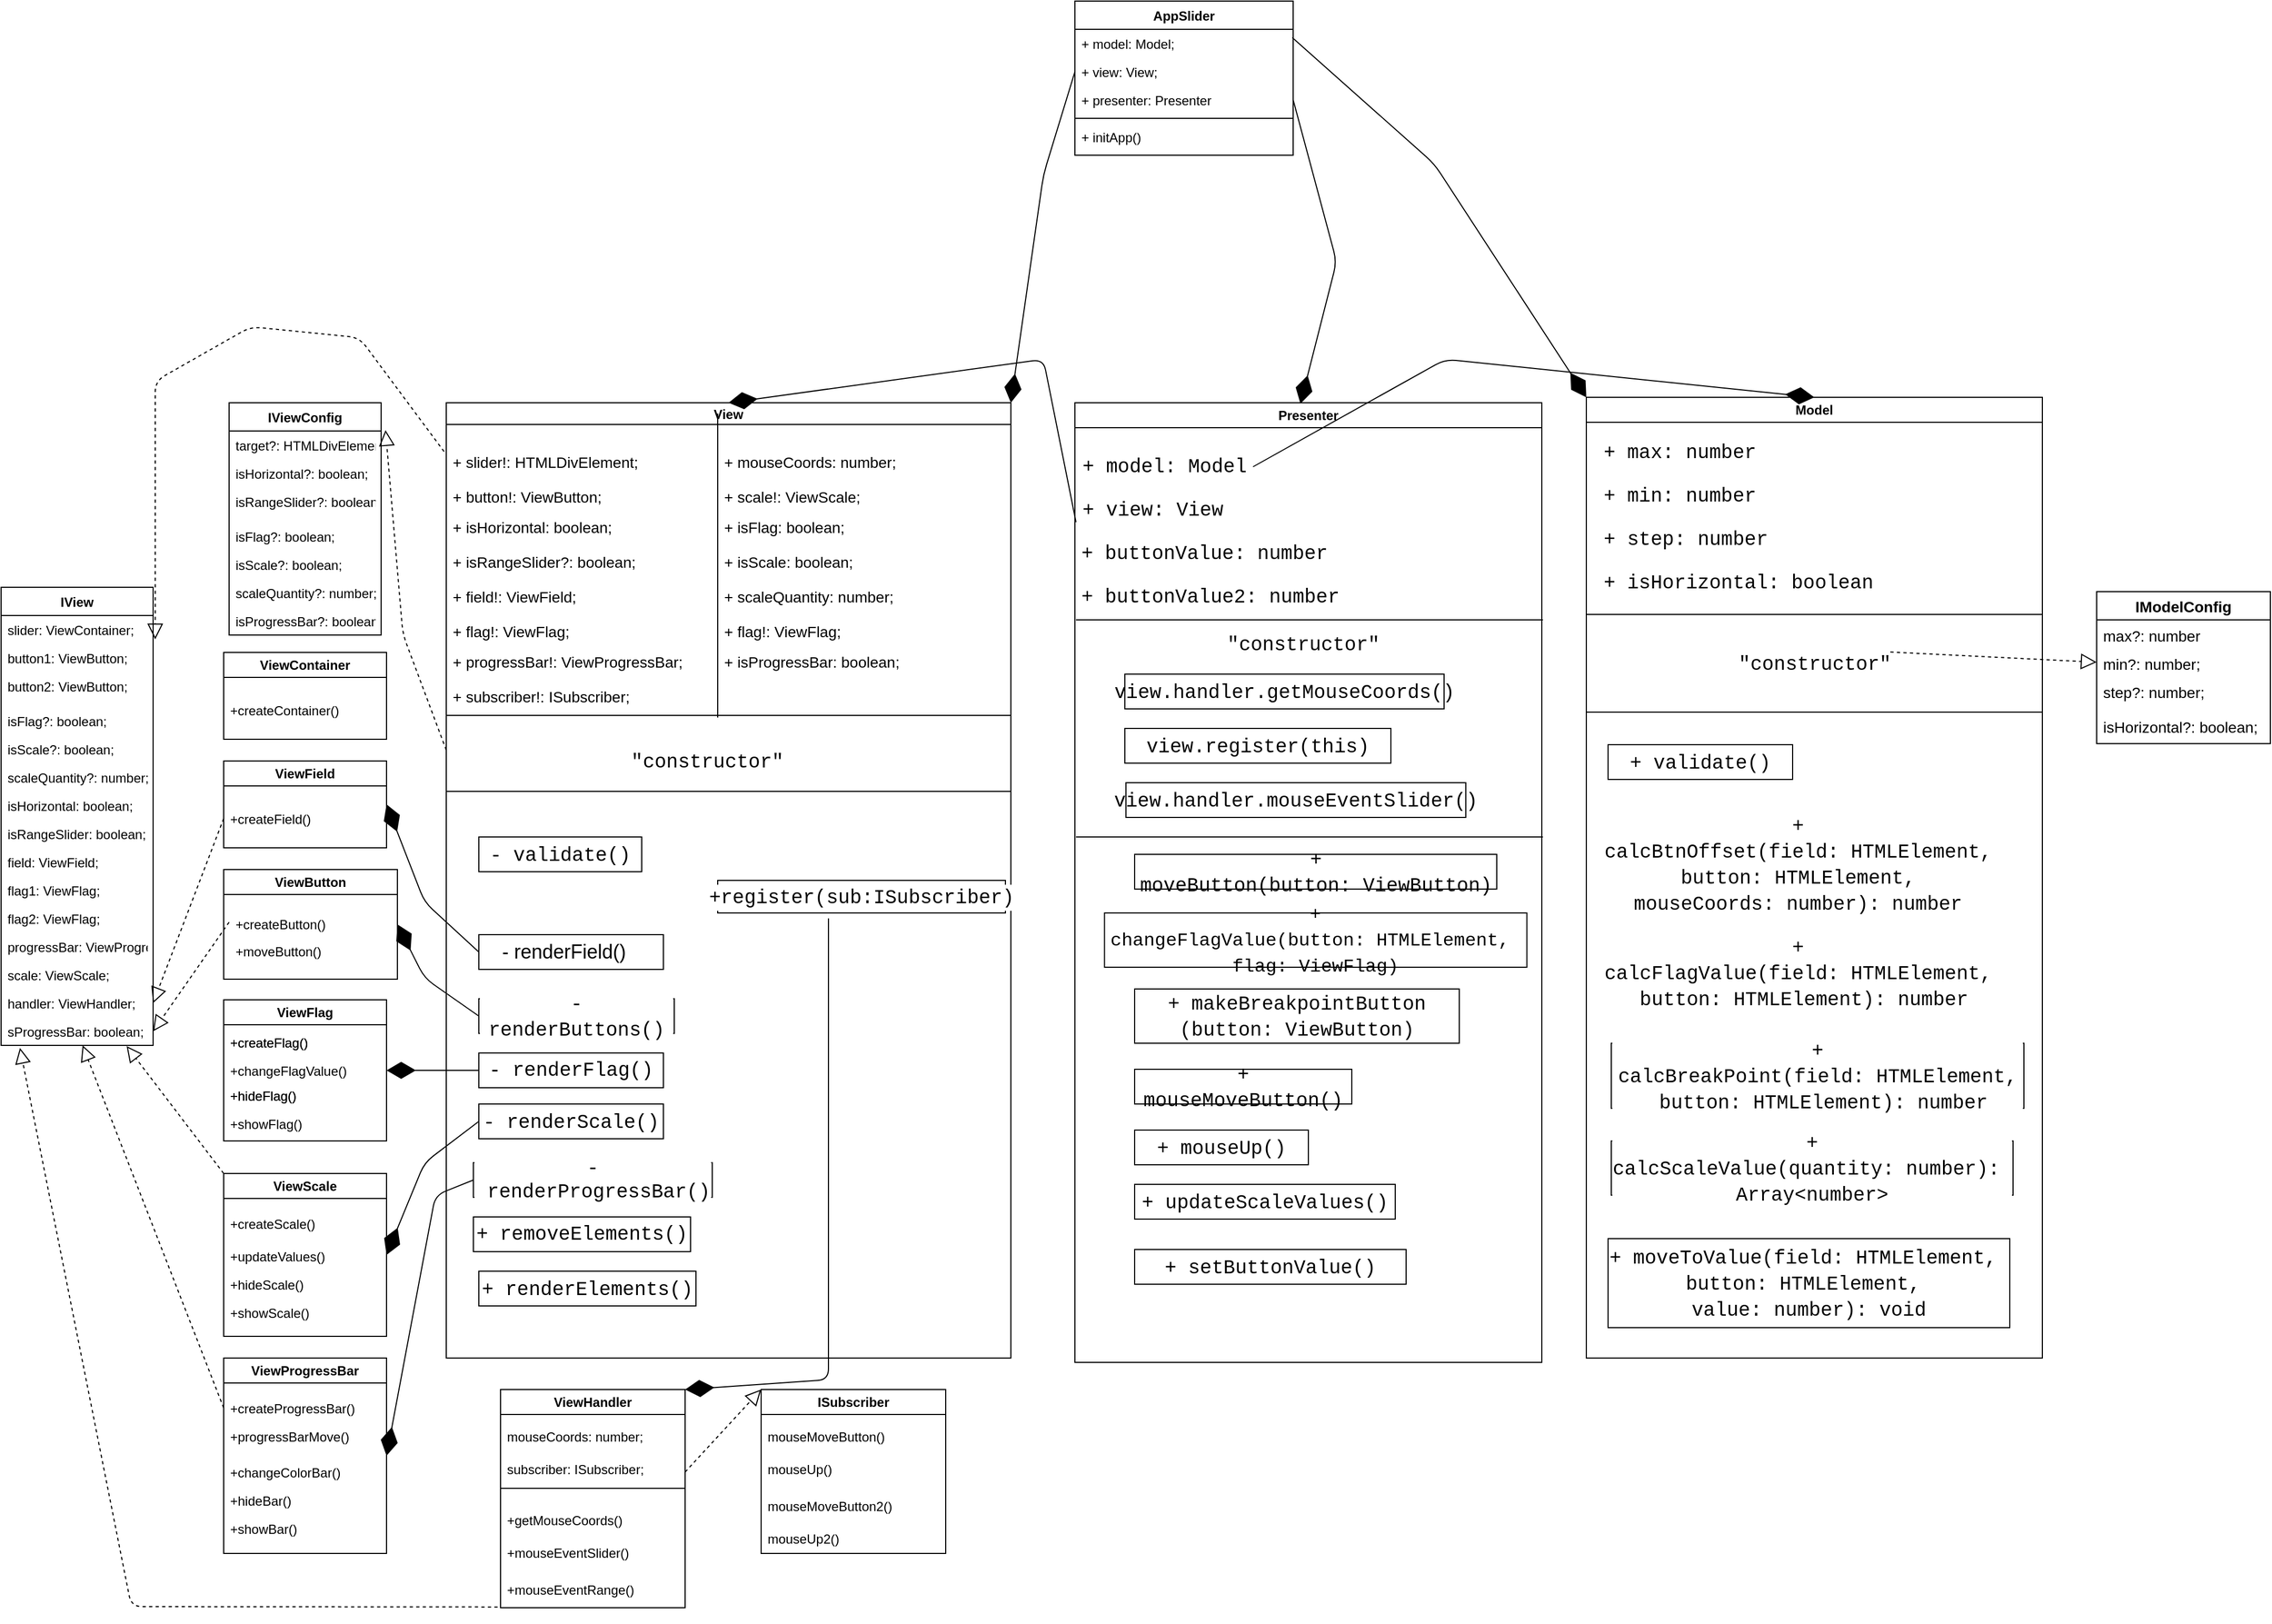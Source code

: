 <mxfile version="14.1.8" type="device"><diagram name="Page-1" id="e7e014a7-5840-1c2e-5031-d8a46d1fe8dd"><mxGraphModel dx="2021" dy="1320" grid="1" gridSize="10" guides="1" tooltips="1" connect="1" arrows="1" fold="1" page="1" pageScale="1" pageWidth="1169" pageHeight="826" background="#ffffff" math="0" shadow="0"><root><mxCell id="0"/><mxCell id="1" parent="0"/><mxCell id="2" value="Model" style="swimlane;whiteSpace=wrap" parent="1" vertex="1"><mxGeometry x="1360" y="175" width="420" height="885" as="geometry"><mxRectangle x="1360" y="175" width="80" height="23" as="alternateBounds"/></mxGeometry></mxCell><mxCell id="6Ol2-YRdGMpcUjg03sG4-96" value="&lt;div style=&quot;font-family: &amp;#34;consolas&amp;#34; , &amp;#34;courier new&amp;#34; , monospace ; font-size: 18px ; line-height: 24px&quot;&gt;&lt;div style=&quot;font-family: &amp;#34;consolas&amp;#34; , &amp;#34;courier new&amp;#34; , monospace ; line-height: 24px&quot;&gt;&lt;span&gt;+ calcScaleValue&lt;/span&gt;&lt;span style=&quot;font-family: &amp;#34;consolas&amp;#34; , &amp;#34;courier new&amp;#34; , monospace&quot;&gt;(&lt;/span&gt;&lt;span style=&quot;font-family: &amp;#34;consolas&amp;#34; , &amp;#34;courier new&amp;#34; , monospace&quot;&gt;quantity&lt;/span&gt;&lt;span style=&quot;font-family: &amp;#34;consolas&amp;#34; , &amp;#34;courier new&amp;#34; , monospace&quot;&gt;:&amp;nbsp;&lt;/span&gt;&lt;span style=&quot;font-family: &amp;#34;consolas&amp;#34; , &amp;#34;courier new&amp;#34; , monospace&quot;&gt;number&lt;/span&gt;&lt;span style=&quot;font-family: &amp;#34;consolas&amp;#34; , &amp;#34;courier new&amp;#34; , monospace&quot;&gt;):&amp;nbsp;&lt;/span&gt;&lt;/div&gt;&lt;div style=&quot;font-family: &amp;#34;consolas&amp;#34; , &amp;#34;courier new&amp;#34; , monospace ; line-height: 24px&quot;&gt;&lt;span style=&quot;font-family: &amp;#34;consolas&amp;#34; , &amp;#34;courier new&amp;#34; , monospace&quot;&gt;Array&lt;/span&gt;&lt;span style=&quot;font-family: &amp;#34;consolas&amp;#34; , &amp;#34;courier new&amp;#34; , monospace&quot;&gt;&amp;lt;&lt;/span&gt;&lt;span style=&quot;font-family: &amp;#34;consolas&amp;#34; , &amp;#34;courier new&amp;#34; , monospace&quot;&gt;number&lt;/span&gt;&lt;span style=&quot;font-family: &amp;#34;consolas&amp;#34; , &amp;#34;courier new&amp;#34; , monospace&quot;&gt;&amp;gt;&lt;/span&gt;&lt;/div&gt;&lt;/div&gt;" style="rounded=0;whiteSpace=wrap;html=1;labelBackgroundColor=#ffffff;" parent="2" vertex="1"><mxGeometry x="23" y="685" width="370" height="50" as="geometry"/></mxCell><mxCell id="6Ol2-YRdGMpcUjg03sG4-95" value="&lt;div style=&quot;font-family: &amp;#34;consolas&amp;#34; , &amp;#34;courier new&amp;#34; , monospace ; font-size: 18px ; line-height: 24px&quot;&gt;&lt;div style=&quot;font-family: &amp;#34;consolas&amp;#34; , &amp;#34;courier new&amp;#34; , monospace ; line-height: 24px&quot;&gt;&lt;span&gt;+ calcFlagValue&lt;/span&gt;&lt;span style=&quot;font-family: &amp;#34;consolas&amp;#34; , &amp;#34;courier new&amp;#34; , monospace&quot;&gt;(&lt;/span&gt;&lt;span style=&quot;font-family: &amp;#34;consolas&amp;#34; , &amp;#34;courier new&amp;#34; , monospace&quot;&gt;field&lt;/span&gt;&lt;span style=&quot;font-family: &amp;#34;consolas&amp;#34; , &amp;#34;courier new&amp;#34; , monospace&quot;&gt;:&amp;nbsp;&lt;/span&gt;&lt;span style=&quot;font-family: &amp;#34;consolas&amp;#34; , &amp;#34;courier new&amp;#34; , monospace&quot;&gt;HTMLElement&lt;/span&gt;&lt;span style=&quot;font-family: &amp;#34;consolas&amp;#34; , &amp;#34;courier new&amp;#34; , monospace&quot;&gt;,&lt;/span&gt;&lt;/div&gt;&lt;div style=&quot;font-family: &amp;#34;consolas&amp;#34; , &amp;#34;courier new&amp;#34; , monospace ; line-height: 24px&quot;&gt;&lt;span style=&quot;font-family: &amp;#34;consolas&amp;#34; , &amp;#34;courier new&amp;#34; , monospace&quot;&gt;&amp;nbsp;&lt;/span&gt;&lt;span style=&quot;font-family: &amp;#34;consolas&amp;#34; , &amp;#34;courier new&amp;#34; , monospace&quot;&gt;button&lt;/span&gt;&lt;span style=&quot;font-family: &amp;#34;consolas&amp;#34; , &amp;#34;courier new&amp;#34; , monospace&quot;&gt;:&amp;nbsp;&lt;/span&gt;&lt;span style=&quot;font-family: &amp;#34;consolas&amp;#34; , &amp;#34;courier new&amp;#34; , monospace&quot;&gt;HTMLElement&lt;/span&gt;&lt;span style=&quot;font-family: &amp;#34;consolas&amp;#34; , &amp;#34;courier new&amp;#34; , monospace&quot;&gt;):&amp;nbsp;&lt;/span&gt;&lt;span style=&quot;font-family: &amp;#34;consolas&amp;#34; , &amp;#34;courier new&amp;#34; , monospace&quot;&gt;number&lt;/span&gt;&lt;/div&gt;&lt;/div&gt;" style="rounded=0;whiteSpace=wrap;html=1;labelBackgroundColor=#ffffff;" parent="2" vertex="1"><mxGeometry x="20" y="505" width="350" height="50" as="geometry"/></mxCell><mxCell id="6Ol2-YRdGMpcUjg03sG4-93" value="&lt;div style=&quot;font-family: &amp;#34;consolas&amp;#34; , &amp;#34;courier new&amp;#34; , monospace ; font-size: 18px ; line-height: 24px&quot;&gt;&lt;div style=&quot;font-family: &amp;#34;consolas&amp;#34; , &amp;#34;courier new&amp;#34; , monospace ; line-height: 24px&quot;&gt;&lt;span&gt;+ calcBtnOffset&lt;/span&gt;&lt;span style=&quot;font-family: &amp;#34;consolas&amp;#34; , &amp;#34;courier new&amp;#34; , monospace&quot;&gt;(&lt;/span&gt;field:&amp;nbsp;HTMLElement, button:&amp;nbsp;HTMLElement, mouseCoords:&amp;nbsp;number):&amp;nbsp;number&lt;/div&gt;&lt;/div&gt;" style="rounded=0;whiteSpace=wrap;html=1;labelBackgroundColor=#ffffff;" parent="2" vertex="1"><mxGeometry x="20" y="385" width="350" height="90" as="geometry"/></mxCell><mxCell id="6Ol2-YRdGMpcUjg03sG4-97" value="&lt;div style=&quot;font-family: &amp;#34;consolas&amp;#34; , &amp;#34;courier new&amp;#34; , monospace ; font-size: 18px ; line-height: 24px&quot;&gt;&lt;div style=&quot;font-family: &amp;#34;consolas&amp;#34; , &amp;#34;courier new&amp;#34; , monospace ; line-height: 24px&quot;&gt;&lt;div style=&quot;font-family: &amp;#34;consolas&amp;#34; , &amp;#34;courier new&amp;#34; , monospace ; line-height: 24px&quot;&gt;&lt;span&gt;+ calcBreakPoint&lt;/span&gt;&lt;span style=&quot;font-family: &amp;#34;consolas&amp;#34; , &amp;#34;courier new&amp;#34; , monospace&quot;&gt;(&lt;/span&gt;&lt;span style=&quot;font-family: &amp;#34;consolas&amp;#34; , &amp;#34;courier new&amp;#34; , monospace&quot;&gt;field&lt;/span&gt;&lt;span style=&quot;font-family: &amp;#34;consolas&amp;#34; , &amp;#34;courier new&amp;#34; , monospace&quot;&gt;:&amp;nbsp;&lt;/span&gt;&lt;span style=&quot;font-family: &amp;#34;consolas&amp;#34; , &amp;#34;courier new&amp;#34; , monospace&quot;&gt;HTMLElement&lt;/span&gt;&lt;span style=&quot;font-family: &amp;#34;consolas&amp;#34; , &amp;#34;courier new&amp;#34; , monospace&quot;&gt;,&lt;/span&gt;&lt;/div&gt;&lt;div style=&quot;font-family: &amp;#34;consolas&amp;#34; , &amp;#34;courier new&amp;#34; , monospace ; line-height: 24px&quot;&gt;&lt;span style=&quot;font-family: &amp;#34;consolas&amp;#34; , &amp;#34;courier new&amp;#34; , monospace&quot;&gt;&amp;nbsp;&lt;/span&gt;&lt;span style=&quot;font-family: &amp;#34;consolas&amp;#34; , &amp;#34;courier new&amp;#34; , monospace&quot;&gt;button&lt;/span&gt;&lt;span style=&quot;font-family: &amp;#34;consolas&amp;#34; , &amp;#34;courier new&amp;#34; , monospace&quot;&gt;:&amp;nbsp;&lt;/span&gt;&lt;span style=&quot;font-family: &amp;#34;consolas&amp;#34; , &amp;#34;courier new&amp;#34; , monospace&quot;&gt;HTMLElement&lt;/span&gt;&lt;span style=&quot;font-family: &amp;#34;consolas&amp;#34; , &amp;#34;courier new&amp;#34; , monospace&quot;&gt;):&amp;nbsp;&lt;/span&gt;&lt;span style=&quot;font-family: &amp;#34;consolas&amp;#34; , &amp;#34;courier new&amp;#34; , monospace&quot;&gt;number&lt;/span&gt;&lt;/div&gt;&lt;/div&gt;&lt;/div&gt;" style="rounded=0;whiteSpace=wrap;html=1;shadow=0;sketch=0;glass=0;labelBackgroundColor=#ffffff;" parent="2" vertex="1"><mxGeometry x="23" y="595" width="380" height="60" as="geometry"/></mxCell><mxCell id="6Ol2-YRdGMpcUjg03sG4-117" value="" style="endArrow=none;html=1;" parent="2" edge="1"><mxGeometry width="50" height="50" relative="1" as="geometry"><mxPoint y="200" as="sourcePoint"/><mxPoint x="420" y="200" as="targetPoint"/></mxGeometry></mxCell><mxCell id="6Ol2-YRdGMpcUjg03sG4-159" value="&lt;div style=&quot;font-family: &amp;quot;consolas&amp;quot; , &amp;quot;courier new&amp;quot; , monospace ; font-size: 18px ; line-height: 24px&quot;&gt;+&amp;nbsp;&lt;span style=&quot;font-family: &amp;quot;consolas&amp;quot; , &amp;quot;courier new&amp;quot; , monospace&quot;&gt;step&lt;/span&gt;&lt;span style=&quot;font-family: consolas, &amp;quot;courier new&amp;quot;, monospace;&quot;&gt;:&amp;nbsp;&lt;/span&gt;&lt;span style=&quot;font-family: consolas, &amp;quot;courier new&amp;quot;, monospace;&quot;&gt;number&lt;/span&gt;&lt;/div&gt;" style="text;html=1;align=left;verticalAlign=top;resizable=0;points=[];autosize=1;spacingLeft=4;fontSize=14;spacingRight=4;" parent="2" vertex="1"><mxGeometry x="10" y="112" width="160" height="40" as="geometry"/></mxCell><mxCell id="6Ol2-YRdGMpcUjg03sG4-158" value="&lt;div style=&quot;font-family: &amp;quot;consolas&amp;quot; , &amp;quot;courier new&amp;quot; , monospace ; font-size: 18px ; line-height: 24px&quot;&gt;+&amp;nbsp;&lt;span style=&quot;font-family: &amp;quot;consolas&amp;quot; , &amp;quot;courier new&amp;quot; , monospace&quot;&gt;min&lt;/span&gt;&lt;span style=&quot;font-family: consolas, &amp;quot;courier new&amp;quot;, monospace;&quot;&gt;:&amp;nbsp;&lt;/span&gt;&lt;span style=&quot;font-family: consolas, &amp;quot;courier new&amp;quot;, monospace;&quot;&gt;number&lt;/span&gt;&lt;/div&gt;" style="text;html=1;align=left;verticalAlign=top;resizable=0;points=[];autosize=1;spacingLeft=4;fontSize=14;spacingRight=4;" parent="2" vertex="1"><mxGeometry x="10" y="72" width="150" height="40" as="geometry"/></mxCell><mxCell id="6Ol2-YRdGMpcUjg03sG4-156" value="&lt;div style=&quot;font-family: &amp;quot;consolas&amp;quot; , &amp;quot;courier new&amp;quot; , monospace ; font-size: 18px ; line-height: 24px&quot;&gt;+&amp;nbsp;&lt;span style=&quot;font-family: &amp;quot;consolas&amp;quot; , &amp;quot;courier new&amp;quot; , monospace&quot;&gt;isHorizontal&lt;/span&gt;&lt;span style=&quot;font-family: consolas, &amp;quot;courier new&amp;quot;, monospace;&quot;&gt;:&amp;nbsp;&lt;/span&gt;&lt;span style=&quot;font-family: consolas, &amp;quot;courier new&amp;quot;, monospace;&quot;&gt;boolean&lt;/span&gt;&lt;/div&gt;" style="text;html=1;align=left;verticalAlign=top;resizable=0;points=[];autosize=1;spacingLeft=4;fontSize=14;spacingRight=4;" parent="2" vertex="1"><mxGeometry x="10" y="152" width="250" height="40" as="geometry"/></mxCell><mxCell id="6Ol2-YRdGMpcUjg03sG4-160" value="&lt;div style=&quot;font-family: &amp;quot;consolas&amp;quot; , &amp;quot;courier new&amp;quot; , monospace ; font-size: 18px ; line-height: 24px&quot;&gt;&lt;div style=&quot;font-family: &amp;quot;consolas&amp;quot; , &amp;quot;courier new&amp;quot; , monospace ; line-height: 24px&quot;&gt;&lt;span&gt;+ validate&lt;/span&gt;&lt;span style=&quot;font-family: consolas, &amp;quot;courier new&amp;quot;, monospace;&quot;&gt;()&lt;/span&gt;&lt;/div&gt;&lt;/div&gt;" style="rounded=0;whiteSpace=wrap;html=1;labelBackgroundColor=#ffffff;" parent="2" vertex="1"><mxGeometry x="20" y="320" width="170" height="32" as="geometry"/></mxCell><mxCell id="6Ol2-YRdGMpcUjg03sG4-157" value="&lt;div style=&quot;font-family: consolas, &amp;quot;courier new&amp;quot;, monospace; font-size: 18px; line-height: 24px;&quot;&gt;+&amp;nbsp;&lt;span style=&quot;font-family: consolas, &amp;quot;courier new&amp;quot;, monospace; font-size: 18px;&quot;&gt;max&lt;/span&gt;&lt;span style=&quot;font-family: consolas, &amp;quot;courier new&amp;quot;, monospace; font-size: 18px;&quot;&gt;:&amp;nbsp;&lt;/span&gt;&lt;span style=&quot;font-family: consolas, &amp;quot;courier new&amp;quot;, monospace; font-size: 18px;&quot;&gt;number&lt;/span&gt;&lt;/div&gt;" style="text;html=1;align=left;verticalAlign=top;resizable=0;points=[];autosize=1;spacingLeft=4;fontSize=18;spacingRight=4;" parent="2" vertex="1"><mxGeometry x="10" y="32" width="150" height="30" as="geometry"/></mxCell><mxCell id="6Ol2-YRdGMpcUjg03sG4-208" value="" style="endArrow=none;html=1;" parent="2" edge="1"><mxGeometry width="50" height="50" relative="1" as="geometry"><mxPoint y="290" as="sourcePoint"/><mxPoint x="420" y="290" as="targetPoint"/></mxGeometry></mxCell><mxCell id="6Ol2-YRdGMpcUjg03sG4-209" value="&lt;br&gt;&lt;br&gt;&lt;div style=&quot;font-family: consolas, &amp;quot;courier new&amp;quot;, monospace; font-weight: normal; font-size: 18px; line-height: 24px;&quot;&gt;&lt;div&gt;&lt;span style=&quot;&quot;&gt;&quot;constructor&quot;&lt;/span&gt;&lt;/div&gt;&lt;/div&gt;&lt;br&gt;" style="text;html=1;align=center;verticalAlign=middle;resizable=0;points=[];autosize=1;labelBackgroundColor=none;" parent="2" vertex="1"><mxGeometry x="140" y="203" width="140" height="70" as="geometry"/></mxCell><mxCell id="6Ol2-YRdGMpcUjg03sG4-94" value="&lt;div style=&quot;font-family: &amp;quot;consolas&amp;quot; , &amp;quot;courier new&amp;quot; , monospace ; font-size: 18px ; line-height: 24px&quot;&gt;&lt;div style=&quot;font-family: &amp;quot;consolas&amp;quot; , &amp;quot;courier new&amp;quot; , monospace ; line-height: 24px&quot;&gt;&lt;span&gt;+ moveToValue&lt;/span&gt;&lt;span style=&quot;font-family: consolas, &amp;quot;courier new&amp;quot;, monospace;&quot;&gt;(&lt;/span&gt;&lt;span style=&quot;font-family: consolas, &amp;quot;courier new&amp;quot;, monospace;&quot;&gt;field&lt;/span&gt;&lt;span style=&quot;font-family: consolas, &amp;quot;courier new&amp;quot;, monospace;&quot;&gt;:&amp;nbsp;&lt;/span&gt;&lt;span style=&quot;font-family: consolas, &amp;quot;courier new&amp;quot;, monospace;&quot;&gt;HTMLElement&lt;/span&gt;&lt;span style=&quot;font-family: consolas, &amp;quot;courier new&amp;quot;, monospace;&quot;&gt;,&amp;nbsp;&lt;/span&gt;&lt;/div&gt;&lt;div style=&quot;font-family: &amp;quot;consolas&amp;quot; , &amp;quot;courier new&amp;quot; , monospace ; line-height: 24px&quot;&gt;&lt;span style=&quot;font-family: consolas, &amp;quot;courier new&amp;quot;, monospace;&quot;&gt;button&lt;/span&gt;&lt;span style=&quot;font-family: consolas, &amp;quot;courier new&amp;quot;, monospace;&quot;&gt;:&amp;nbsp;&lt;/span&gt;&lt;span style=&quot;font-family: consolas, &amp;quot;courier new&amp;quot;, monospace;&quot;&gt;HTMLElement&lt;/span&gt;&lt;span style=&quot;font-family: consolas, &amp;quot;courier new&amp;quot;, monospace;&quot;&gt;,&amp;nbsp;&lt;/span&gt;&lt;/div&gt;&lt;div style=&quot;font-family: &amp;quot;consolas&amp;quot; , &amp;quot;courier new&amp;quot; , monospace ; line-height: 24px&quot;&gt;&lt;span style=&quot;font-family: consolas, &amp;quot;courier new&amp;quot;, monospace;&quot;&gt;value&lt;/span&gt;&lt;span style=&quot;font-family: consolas, &amp;quot;courier new&amp;quot;, monospace;&quot;&gt;:&amp;nbsp;&lt;/span&gt;&lt;span style=&quot;font-family: consolas, &amp;quot;courier new&amp;quot;, monospace;&quot;&gt;number&lt;/span&gt;&lt;span style=&quot;font-family: consolas, &amp;quot;courier new&amp;quot;, monospace;&quot;&gt;):&amp;nbsp;&lt;/span&gt;&lt;span style=&quot;font-family: consolas, &amp;quot;courier new&amp;quot;, monospace;&quot;&gt;void&lt;/span&gt;&lt;/div&gt;&lt;/div&gt;" style="rounded=0;whiteSpace=wrap;html=1;labelBackgroundColor=#ffffff;" parent="2" vertex="1"><mxGeometry x="20" y="775" width="370" height="82" as="geometry"/></mxCell><mxCell id="3" value="View" style="swimlane;spacingTop=0;startSize=20;swimlaneLine=1;labelBorderColor=none;labelBackgroundColor=none;verticalAlign=middle;" parent="1" vertex="1"><mxGeometry x="310" y="180" width="520" height="880" as="geometry"><mxRectangle x="320" y="50" width="80" height="23" as="alternateBounds"/></mxGeometry></mxCell><mxCell id="6Ol2-YRdGMpcUjg03sG4-116" value="" style="endArrow=none;html=1;" parent="3" edge="1"><mxGeometry width="50" height="50" relative="1" as="geometry"><mxPoint y="288" as="sourcePoint"/><mxPoint x="520" y="288" as="targetPoint"/><Array as="points"/></mxGeometry></mxCell><mxCell id="6Ol2-YRdGMpcUjg03sG4-58" value="&lt;div style=&quot;font-family: &amp;#34;consolas&amp;#34; , &amp;#34;courier new&amp;#34; , monospace ; font-size: 18px ; line-height: 24px&quot;&gt;&lt;span&gt;+ renderElements()&lt;/span&gt;&lt;/div&gt;" style="rounded=0;whiteSpace=wrap;html=1;labelBackgroundColor=#FFFFFF;" parent="3" vertex="1"><mxGeometry x="30" y="800" width="200" height="32" as="geometry"/></mxCell><mxCell id="6Ol2-YRdGMpcUjg03sG4-60" value="- renderField()" style="rounded=0;labelBackgroundColor=#FFFFFF;spacingRight=15;html=1;fontSize=18;" parent="3" vertex="1"><mxGeometry x="30" y="490" width="170" height="32" as="geometry"/></mxCell><mxCell id="6Ol2-YRdGMpcUjg03sG4-61" value="&lt;div style=&quot;font-family: &amp;#34;consolas&amp;#34; , &amp;#34;courier new&amp;#34; , monospace ; font-size: 18px ; line-height: 24px&quot;&gt;&lt;span&gt;- renderButtons()&lt;/span&gt;&lt;/div&gt;" style="rounded=0;whiteSpace=wrap;html=1;labelBackgroundColor=#FFFFFF;" parent="3" vertex="1"><mxGeometry x="30" y="549" width="180" height="32" as="geometry"/></mxCell><mxCell id="6Ol2-YRdGMpcUjg03sG4-62" value="&lt;div style=&quot;font-family: &amp;#34;consolas&amp;#34; , &amp;#34;courier new&amp;#34; , monospace ; font-size: 18px ; line-height: 24px&quot;&gt;&lt;span&gt;- renderScale()&lt;/span&gt;&lt;/div&gt;" style="rounded=0;whiteSpace=wrap;html=1;labelBackgroundColor=#FFFFFF;" parent="3" vertex="1"><mxGeometry x="30" y="646" width="170" height="32" as="geometry"/></mxCell><mxCell id="6Ol2-YRdGMpcUjg03sG4-63" value="&lt;span style=&quot;font-family: &amp;#34;consolas&amp;#34; , &amp;#34;courier new&amp;#34; , monospace ; font-size: 18px&quot;&gt;-&amp;nbsp;&lt;/span&gt;&lt;span style=&quot;font-family: &amp;#34;consolas&amp;#34; , &amp;#34;courier new&amp;#34; , monospace ; font-size: 18px&quot;&gt;renderProgressBar()&lt;/span&gt;&lt;span style=&quot;font-family: &amp;#34;consolas&amp;#34; , &amp;#34;courier new&amp;#34; , monospace ; font-size: 18px&quot;&gt;&lt;br&gt;&lt;/span&gt;" style="rounded=0;whiteSpace=wrap;html=1;labelBackgroundColor=#FFFFFF;" parent="3" vertex="1"><mxGeometry x="25" y="700" width="220" height="32" as="geometry"/></mxCell><mxCell id="6Ol2-YRdGMpcUjg03sG4-64" value="&lt;span style=&quot;font-family: &amp;#34;consolas&amp;#34; , &amp;#34;courier new&amp;#34; , monospace ; font-size: 18px&quot;&gt;-&amp;nbsp;&lt;/span&gt;&lt;span style=&quot;font-family: &amp;#34;consolas&amp;#34; , &amp;#34;courier new&amp;#34; , monospace ; font-size: 18px&quot;&gt;renderFlag()&lt;/span&gt;" style="rounded=0;whiteSpace=wrap;html=1;labelBackgroundColor=#FFFFFF;" parent="3" vertex="1"><mxGeometry x="30" y="599" width="170" height="32" as="geometry"/></mxCell><mxCell id="6Ol2-YRdGMpcUjg03sG4-66" value="&lt;div style=&quot;font-family: &amp;#34;consolas&amp;#34; , &amp;#34;courier new&amp;#34; , monospace ; font-size: 18px ; line-height: 24px&quot;&gt;&lt;span&gt;+register(&lt;/span&gt;&lt;span style=&quot;font-family: &amp;#34;consolas&amp;#34; , &amp;#34;courier new&amp;#34; , monospace&quot;&gt;sub&lt;/span&gt;&lt;span style=&quot;font-family: &amp;#34;consolas&amp;#34; , &amp;#34;courier new&amp;#34; , monospace&quot;&gt;:&lt;/span&gt;&lt;span style=&quot;font-family: &amp;#34;consolas&amp;#34; , &amp;#34;courier new&amp;#34; , monospace&quot;&gt;ISubscriber&lt;/span&gt;)&lt;/div&gt;" style="rounded=0;whiteSpace=wrap;html=1;labelBackgroundColor=#ffffff;labelBorderColor=none;" parent="3" vertex="1"><mxGeometry x="250" y="440" width="265" height="30" as="geometry"/></mxCell><mxCell id="6Ol2-YRdGMpcUjg03sG4-137" value="" style="endArrow=none;html=1;fontColor=#000000;exitX=1;exitY=1.062;exitDx=0;exitDy=0;exitPerimeter=0;" parent="3" source="LI1pukOXz9Ahaq8JhfEz-92" edge="1"><mxGeometry width="50" height="50" relative="1" as="geometry"><mxPoint x="250" y="470" as="sourcePoint"/><mxPoint x="250" y="10" as="targetPoint"/></mxGeometry></mxCell><mxCell id="6Ol2-YRdGMpcUjg03sG4-57" value="&lt;div style=&quot;font-family: &amp;#34;consolas&amp;#34; , &amp;#34;courier new&amp;#34; , monospace ; font-size: 18px ; line-height: 24px&quot;&gt;&lt;span&gt;- validate()&lt;/span&gt;&lt;/div&gt;" style="rounded=0;whiteSpace=wrap;html=1;labelBackgroundColor=#FFFFFF;" parent="3" vertex="1"><mxGeometry x="30" y="400" width="150" height="32" as="geometry"/></mxCell><mxCell id="6Ol2-YRdGMpcUjg03sG4-59" value="&lt;span style=&quot;font-family: &amp;#34;consolas&amp;#34; , &amp;#34;courier new&amp;#34; , monospace ; font-size: 18px&quot;&gt;+ removeElements()&lt;/span&gt;" style="rounded=0;whiteSpace=wrap;html=1;labelBackgroundColor=#FFFFFF;" parent="3" vertex="1"><mxGeometry x="25" y="750" width="200" height="32" as="geometry"/></mxCell><mxCell id="6Ol2-YRdGMpcUjg03sG4-196" value="" style="endArrow=none;html=1;fontColor=#000000;" parent="3" edge="1"><mxGeometry width="50" height="50" relative="1" as="geometry"><mxPoint y="358" as="sourcePoint"/><mxPoint x="520" y="358" as="targetPoint"/></mxGeometry></mxCell><mxCell id="6Ol2-YRdGMpcUjg03sG4-197" value="&lt;br&gt;&lt;br&gt;&lt;div style=&quot;font-family: consolas, &amp;quot;courier new&amp;quot;, monospace; font-weight: normal; font-size: 18px; line-height: 24px;&quot;&gt;&lt;div&gt;&lt;span style=&quot;&quot;&gt;&quot;constructor&quot;&lt;/span&gt;&lt;/div&gt;&lt;/div&gt;&lt;br&gt;" style="text;html=1;align=center;verticalAlign=middle;resizable=0;points=[];autosize=1;labelBackgroundColor=none;" parent="3" vertex="1"><mxGeometry x="170" y="288" width="140" height="70" as="geometry"/></mxCell><mxCell id="LI1pukOXz9Ahaq8JhfEz-86" value="+ slider!: HTMLDivElement;" style="text;strokeColor=none;fillColor=none;align=left;verticalAlign=top;spacingLeft=4;spacingRight=4;overflow=hidden;rotatable=0;points=[[0,0.5],[1,0.5]];portConstraint=eastwest;fontSize=14;" parent="3" vertex="1"><mxGeometry y="40" width="250" height="32" as="geometry"/></mxCell><mxCell id="LI1pukOXz9Ahaq8JhfEz-87" value="+ button!: ViewButton;" style="text;strokeColor=none;fillColor=none;align=left;verticalAlign=top;spacingLeft=4;spacingRight=4;overflow=hidden;rotatable=0;points=[[0,0.5],[1,0.5]];portConstraint=eastwest;fontSize=14;" parent="3" vertex="1"><mxGeometry y="72" width="250" height="32" as="geometry"/></mxCell><mxCell id="LI1pukOXz9Ahaq8JhfEz-88" value="+ isHorizontal: boolean;" style="text;strokeColor=none;fillColor=none;align=left;verticalAlign=top;spacingLeft=4;spacingRight=4;overflow=hidden;rotatable=0;points=[[0,0.5],[1,0.5]];portConstraint=eastwest;fontSize=14;" parent="3" vertex="1"><mxGeometry y="100" width="250" height="32" as="geometry"/></mxCell><mxCell id="LI1pukOXz9Ahaq8JhfEz-89" value="+ isRangeSlider?: boolean;" style="text;strokeColor=none;fillColor=none;align=left;verticalAlign=top;spacingLeft=4;spacingRight=4;overflow=hidden;rotatable=0;points=[[0,0.5],[1,0.5]];portConstraint=eastwest;fontSize=14;" parent="3" vertex="1"><mxGeometry y="132" width="250" height="32" as="geometry"/></mxCell><mxCell id="LI1pukOXz9Ahaq8JhfEz-92" value="+ subscriber!: ISubscriber;" style="text;strokeColor=none;fillColor=none;align=left;verticalAlign=top;spacingLeft=4;spacingRight=4;overflow=hidden;rotatable=0;points=[[0,0.5],[1,0.5]];portConstraint=eastwest;fontSize=14;" parent="3" vertex="1"><mxGeometry y="256" width="250" height="32" as="geometry"/></mxCell><mxCell id="LI1pukOXz9Ahaq8JhfEz-93" value="+ field!: ViewField;" style="text;strokeColor=none;fillColor=none;align=left;verticalAlign=top;spacingLeft=4;spacingRight=4;overflow=hidden;rotatable=0;points=[[0,0.5],[1,0.5]];portConstraint=eastwest;fontSize=14;" parent="3" vertex="1"><mxGeometry y="164" width="250" height="32" as="geometry"/></mxCell><mxCell id="LI1pukOXz9Ahaq8JhfEz-94" value="+ progressBar!: ViewProgressBar;" style="text;strokeColor=none;fillColor=none;align=left;verticalAlign=top;spacingLeft=4;spacingRight=4;overflow=hidden;rotatable=0;points=[[0,0.5],[1,0.5]];portConstraint=eastwest;fontSize=14;" parent="3" vertex="1"><mxGeometry y="224" width="250" height="32" as="geometry"/></mxCell><mxCell id="LI1pukOXz9Ahaq8JhfEz-95" value="+ flag!: ViewFlag;" style="text;strokeColor=none;fillColor=none;align=left;verticalAlign=top;spacingLeft=4;spacingRight=4;overflow=hidden;rotatable=0;points=[[0,0.5],[1,0.5]];portConstraint=eastwest;fontSize=14;" parent="3" vertex="1"><mxGeometry y="196" width="250" height="32" as="geometry"/></mxCell><mxCell id="LI1pukOXz9Ahaq8JhfEz-100" value="+ isScale: boolean;" style="text;strokeColor=none;fillColor=none;align=left;verticalAlign=top;spacingLeft=4;spacingRight=4;overflow=hidden;rotatable=0;points=[[0,0.5],[1,0.5]];portConstraint=eastwest;fontSize=14;" parent="3" vertex="1"><mxGeometry x="250" y="132" width="250" height="32" as="geometry"/></mxCell><mxCell id="LI1pukOXz9Ahaq8JhfEz-102" value="+ scaleQuantity: number;" style="text;strokeColor=none;fillColor=none;align=left;verticalAlign=top;spacingLeft=4;spacingRight=4;overflow=hidden;rotatable=0;points=[[0,0.5],[1,0.5]];portConstraint=eastwest;fontSize=14;" parent="3" vertex="1"><mxGeometry x="250" y="164" width="250" height="32" as="geometry"/></mxCell><mxCell id="LI1pukOXz9Ahaq8JhfEz-103" value="+ isProgressBar: boolean;" style="text;strokeColor=none;fillColor=none;align=left;verticalAlign=top;spacingLeft=4;spacingRight=4;overflow=hidden;rotatable=0;points=[[0,0.5],[1,0.5]];portConstraint=eastwest;fontSize=14;" parent="3" vertex="1"><mxGeometry x="250" y="224" width="250" height="32" as="geometry"/></mxCell><mxCell id="LI1pukOXz9Ahaq8JhfEz-104" value="+ flag!: ViewFlag;" style="text;strokeColor=none;fillColor=none;align=left;verticalAlign=top;spacingLeft=4;spacingRight=4;overflow=hidden;rotatable=0;points=[[0,0.5],[1,0.5]];portConstraint=eastwest;fontSize=14;" parent="3" vertex="1"><mxGeometry x="250" y="196" width="250" height="32" as="geometry"/></mxCell><mxCell id="LI1pukOXz9Ahaq8JhfEz-105" value="+ scale!: ViewScale;" style="text;strokeColor=none;fillColor=none;align=left;verticalAlign=top;spacingLeft=4;spacingRight=4;overflow=hidden;rotatable=0;points=[[0,0.5],[1,0.5]];portConstraint=eastwest;fontSize=14;" parent="3" vertex="1"><mxGeometry x="250" y="72" width="250" height="32" as="geometry"/></mxCell><mxCell id="LI1pukOXz9Ahaq8JhfEz-106" value="+ isFlag: boolean;" style="text;strokeColor=none;fillColor=none;align=left;verticalAlign=top;spacingLeft=4;spacingRight=4;overflow=hidden;rotatable=0;points=[[0,0.5],[1,0.5]];portConstraint=eastwest;fontSize=14;" parent="3" vertex="1"><mxGeometry x="250" y="100" width="250" height="32" as="geometry"/></mxCell><mxCell id="LI1pukOXz9Ahaq8JhfEz-107" value="+ mouseCoords: number;" style="text;strokeColor=none;fillColor=none;align=left;verticalAlign=top;spacingLeft=4;spacingRight=4;overflow=hidden;rotatable=0;points=[[0,0.5],[1,0.5]];portConstraint=eastwest;fontSize=14;" parent="3" vertex="1"><mxGeometry x="250" y="40" width="250" height="32" as="geometry"/></mxCell><mxCell id="4" value="Presenter" style="swimlane;whiteSpace=wrap;glass=0;" parent="1" vertex="1"><mxGeometry x="889" y="180" width="430" height="884" as="geometry"><mxRectangle x="889" y="170" width="80" height="23" as="alternateBounds"/></mxGeometry></mxCell><mxCell id="6Ol2-YRdGMpcUjg03sG4-118" value="" style="endArrow=none;html=1;" parent="4" edge="1"><mxGeometry width="50" height="50" relative="1" as="geometry"><mxPoint x="1" y="400" as="sourcePoint"/><mxPoint x="431" y="400" as="targetPoint"/></mxGeometry></mxCell><mxCell id="6Ol2-YRdGMpcUjg03sG4-151" value="&lt;div style=&quot;font-family: &amp;#34;consolas&amp;#34; , &amp;#34;courier new&amp;#34; , monospace ; font-size: 18px ; line-height: 24px&quot;&gt;+&amp;nbsp;&lt;span style=&quot;font-family: &amp;#34;consolas&amp;#34; , &amp;#34;courier new&amp;#34; , monospace&quot;&gt;buttonValue2&lt;/span&gt;&lt;span style=&quot;font-family: &amp;#34;consolas&amp;#34; , &amp;#34;courier new&amp;#34; , monospace&quot;&gt;:&amp;nbsp;&lt;/span&gt;&lt;span style=&quot;font-family: &amp;#34;consolas&amp;#34; , &amp;#34;courier new&amp;#34; , monospace&quot;&gt;number&lt;/span&gt;&lt;/div&gt;" style="text;html=1;align=left;verticalAlign=top;resizable=0;points=[];autosize=1;spacingLeft=4;fontSize=14;spacingRight=4;" parent="4" vertex="1"><mxGeometry y="160" width="240" height="30" as="geometry"/></mxCell><mxCell id="6Ol2-YRdGMpcUjg03sG4-109" value="&lt;div style=&quot;font-family: &amp;#34;consolas&amp;#34; , &amp;#34;courier new&amp;#34; , monospace ; font-size: 18px ; line-height: 24px&quot;&gt;&lt;div style=&quot;font-family: &amp;#34;consolas&amp;#34; , &amp;#34;courier new&amp;#34; , monospace ; line-height: 24px&quot;&gt;&lt;div style=&quot;font-family: &amp;#34;consolas&amp;#34; , &amp;#34;courier new&amp;#34; , monospace ; line-height: 24px&quot;&gt;&lt;span&gt;+ setButtonValue()&lt;/span&gt;&lt;/div&gt;&lt;/div&gt;&lt;/div&gt;" style="rounded=0;whiteSpace=wrap;html=1;labelBackgroundColor=none;" parent="4" vertex="1"><mxGeometry x="55" y="780" width="250" height="32" as="geometry"/></mxCell><mxCell id="6Ol2-YRdGMpcUjg03sG4-107" value="&lt;div style=&quot;font-family: &amp;#34;consolas&amp;#34; , &amp;#34;courier new&amp;#34; , monospace ; font-size: 18px ; line-height: 24px&quot;&gt;&lt;div style=&quot;font-family: &amp;#34;consolas&amp;#34; , &amp;#34;courier new&amp;#34; , monospace ; line-height: 24px&quot;&gt;&lt;div style=&quot;font-family: &amp;#34;consolas&amp;#34; , &amp;#34;courier new&amp;#34; , monospace ; line-height: 24px&quot;&gt;&lt;span&gt;+ mouseUp()&lt;/span&gt;&lt;/div&gt;&lt;/div&gt;&lt;/div&gt;" style="rounded=0;whiteSpace=wrap;html=1;labelBackgroundColor=none;" parent="4" vertex="1"><mxGeometry x="55" y="670" width="160" height="32" as="geometry"/></mxCell><mxCell id="6Ol2-YRdGMpcUjg03sG4-104" value="&lt;div style=&quot;font-family: &amp;#34;consolas&amp;#34; , &amp;#34;courier new&amp;#34; , monospace ; font-size: 18px ; line-height: 24px&quot;&gt;&lt;div style=&quot;font-family: &amp;#34;consolas&amp;#34; , &amp;#34;courier new&amp;#34; , monospace ; line-height: 24px&quot;&gt;&lt;div style=&quot;font-family: &amp;#34;consolas&amp;#34; , &amp;#34;courier new&amp;#34; , monospace ; line-height: 24px&quot;&gt;&lt;span&gt;+ mouseMoveButton()&lt;/span&gt;&lt;/div&gt;&lt;/div&gt;&lt;/div&gt;" style="rounded=0;whiteSpace=wrap;html=1;labelBackgroundColor=none;" parent="4" vertex="1"><mxGeometry x="55" y="614" width="200" height="32" as="geometry"/></mxCell><mxCell id="6Ol2-YRdGMpcUjg03sG4-103" value="&lt;div style=&quot;font-family: &amp;#34;consolas&amp;#34; , &amp;#34;courier new&amp;#34; , monospace ; font-size: 18px ; line-height: 24px&quot;&gt;&lt;div style=&quot;font-family: &amp;#34;consolas&amp;#34; , &amp;#34;courier new&amp;#34; , monospace ; line-height: 24px&quot;&gt;&lt;div style=&quot;font-family: &amp;#34;consolas&amp;#34; , &amp;#34;courier new&amp;#34; , monospace ; line-height: 24px&quot;&gt;&lt;span&gt;+ makeBreakpointButton&lt;/span&gt;&lt;/div&gt;&lt;div style=&quot;font-family: &amp;#34;consolas&amp;#34; , &amp;#34;courier new&amp;#34; , monospace ; line-height: 24px&quot;&gt;&lt;span style=&quot;font-family: &amp;#34;consolas&amp;#34; , &amp;#34;courier new&amp;#34; , monospace&quot;&gt;(&lt;/span&gt;&lt;span style=&quot;font-family: &amp;#34;consolas&amp;#34; , &amp;#34;courier new&amp;#34; , monospace&quot;&gt;button&lt;/span&gt;&lt;span style=&quot;font-family: &amp;#34;consolas&amp;#34; , &amp;#34;courier new&amp;#34; , monospace&quot;&gt;:&amp;nbsp;&lt;/span&gt;&lt;span style=&quot;font-family: &amp;#34;consolas&amp;#34; , &amp;#34;courier new&amp;#34; , monospace&quot;&gt;ViewButton&lt;/span&gt;&lt;span style=&quot;font-family: &amp;#34;consolas&amp;#34; , &amp;#34;courier new&amp;#34; , monospace&quot;&gt;)&lt;/span&gt;&lt;/div&gt;&lt;/div&gt;&lt;/div&gt;" style="rounded=0;whiteSpace=wrap;html=1;labelBackgroundColor=none;" parent="4" vertex="1"><mxGeometry x="55" y="540" width="299" height="50" as="geometry"/></mxCell><mxCell id="6Ol2-YRdGMpcUjg03sG4-101" value="&lt;div style=&quot;font-family: &amp;#34;consolas&amp;#34; , &amp;#34;courier new&amp;#34; , monospace ; font-size: 17px ; line-height: 24px&quot;&gt;&lt;div style=&quot;font-family: &amp;#34;consolas&amp;#34; , &amp;#34;courier new&amp;#34; , monospace ; line-height: 24px&quot;&gt;&lt;div style=&quot;font-family: &amp;#34;consolas&amp;#34; , &amp;#34;courier new&amp;#34; , monospace ; line-height: 24px&quot;&gt;&lt;span&gt;+ changeFlagValue&lt;/span&gt;&lt;span style=&quot;font-family: &amp;#34;consolas&amp;#34; , &amp;#34;courier new&amp;#34; , monospace&quot;&gt;(&lt;/span&gt;&lt;span style=&quot;font-family: &amp;#34;consolas&amp;#34; , &amp;#34;courier new&amp;#34; , monospace&quot;&gt;button&lt;/span&gt;&lt;span style=&quot;font-family: &amp;#34;consolas&amp;#34; , &amp;#34;courier new&amp;#34; , monospace&quot;&gt;:&amp;nbsp;&lt;/span&gt;&lt;span style=&quot;font-family: &amp;#34;consolas&amp;#34; , &amp;#34;courier new&amp;#34; , monospace&quot;&gt;HTMLElement&lt;/span&gt;&lt;span style=&quot;font-family: &amp;#34;consolas&amp;#34; , &amp;#34;courier new&amp;#34; , monospace&quot;&gt;,&amp;nbsp;&lt;/span&gt;&lt;/div&gt;&lt;div style=&quot;font-family: &amp;#34;consolas&amp;#34; , &amp;#34;courier new&amp;#34; , monospace ; line-height: 24px&quot;&gt;&lt;span style=&quot;font-family: &amp;#34;consolas&amp;#34; , &amp;#34;courier new&amp;#34; , monospace&quot;&gt;flag&lt;/span&gt;&lt;span style=&quot;font-family: &amp;#34;consolas&amp;#34; , &amp;#34;courier new&amp;#34; , monospace&quot;&gt;:&amp;nbsp;&lt;/span&gt;&lt;span style=&quot;font-family: &amp;#34;consolas&amp;#34; , &amp;#34;courier new&amp;#34; , monospace&quot;&gt;ViewFlag&lt;/span&gt;&lt;span style=&quot;font-family: &amp;#34;consolas&amp;#34; , &amp;#34;courier new&amp;#34; , monospace&quot;&gt;)&lt;/span&gt;&lt;/div&gt;&lt;/div&gt;&lt;/div&gt;" style="rounded=0;whiteSpace=wrap;html=1;labelBackgroundColor=none;" parent="4" vertex="1"><mxGeometry x="27.25" y="470" width="389" height="50" as="geometry"/></mxCell><mxCell id="6Ol2-YRdGMpcUjg03sG4-99" value="&lt;div style=&quot;font-family: &amp;quot;consolas&amp;quot; , &amp;quot;courier new&amp;quot; , monospace ; font-size: 18px ; line-height: 24px&quot;&gt;&lt;div style=&quot;font-family: &amp;quot;consolas&amp;quot; , &amp;quot;courier new&amp;quot; , monospace ; line-height: 24px&quot;&gt;&lt;div style=&quot;font-family: &amp;quot;consolas&amp;quot; , &amp;quot;courier new&amp;quot; , monospace ; line-height: 24px&quot;&gt;&lt;span&gt;+ moveButton&lt;/span&gt;&lt;span style=&quot;font-family: consolas, &amp;quot;courier new&amp;quot;, monospace;&quot;&gt;(&lt;/span&gt;&lt;span style=&quot;font-family: consolas, &amp;quot;courier new&amp;quot;, monospace;&quot;&gt;button&lt;/span&gt;&lt;span style=&quot;font-family: consolas, &amp;quot;courier new&amp;quot;, monospace;&quot;&gt;:&amp;nbsp;&lt;/span&gt;&lt;span style=&quot;font-family: consolas, &amp;quot;courier new&amp;quot;, monospace;&quot;&gt;ViewButton&lt;/span&gt;&lt;span style=&quot;font-family: consolas, &amp;quot;courier new&amp;quot;, monospace;&quot;&gt;)&lt;/span&gt;&lt;/div&gt;&lt;/div&gt;&lt;/div&gt;" style="rounded=0;whiteSpace=wrap;html=1;labelBackgroundColor=none;" parent="4" vertex="1"><mxGeometry x="55" y="416" width="333.5" height="32" as="geometry"/></mxCell><mxCell id="6Ol2-YRdGMpcUjg03sG4-170" value="&lt;div style=&quot;font-family: &amp;quot;consolas&amp;quot; , &amp;quot;courier new&amp;quot; , monospace ; font-size: 18px ; line-height: 24px&quot;&gt;+&amp;nbsp;&lt;span style=&quot;font-family: &amp;quot;consolas&amp;quot; , &amp;quot;courier new&amp;quot; , monospace&quot;&gt;model&lt;/span&gt;&lt;span style=&quot;font-family: consolas, &amp;quot;courier new&amp;quot;, monospace;&quot;&gt;:&amp;nbsp;&lt;/span&gt;&lt;span style=&quot;font-family: consolas, &amp;quot;courier new&amp;quot;, monospace;&quot;&gt;Model&lt;/span&gt;&lt;/div&gt;" style="text;html=1;align=left;verticalAlign=top;resizable=0;points=[];autosize=1;spacingLeft=4;fontSize=14;spacingRight=4;" parent="4" vertex="1"><mxGeometry x="1" y="40" width="160" height="40" as="geometry"/></mxCell><mxCell id="6Ol2-YRdGMpcUjg03sG4-171" value="&lt;div style=&quot;font-family: &amp;quot;consolas&amp;quot; , &amp;quot;courier new&amp;quot; , monospace ; font-size: 18px ; line-height: 24px&quot;&gt;+&amp;nbsp;&lt;span style=&quot;font-family: &amp;quot;consolas&amp;quot; , &amp;quot;courier new&amp;quot; , monospace&quot;&gt;view&lt;/span&gt;&lt;span style=&quot;font-family: consolas, &amp;quot;courier new&amp;quot;, monospace;&quot;&gt;:&amp;nbsp;&lt;/span&gt;&lt;span style=&quot;font-family: consolas, &amp;quot;courier new&amp;quot;, monospace;&quot;&gt;View&lt;/span&gt;&lt;/div&gt;" style="text;html=1;align=left;verticalAlign=top;resizable=0;points=[];autosize=1;spacingLeft=4;fontSize=14;spacingRight=4;" parent="4" vertex="1"><mxGeometry x="1" y="80" width="140" height="40" as="geometry"/></mxCell><mxCell id="6Ol2-YRdGMpcUjg03sG4-172" value="&lt;div style=&quot;font-family: &amp;#34;consolas&amp;#34; , &amp;#34;courier new&amp;#34; , monospace ; font-size: 18px ; line-height: 24px&quot;&gt;+&amp;nbsp;&lt;span style=&quot;font-family: &amp;#34;consolas&amp;#34; , &amp;#34;courier new&amp;#34; , monospace&quot;&gt;buttonValue&lt;/span&gt;&lt;span style=&quot;font-family: &amp;#34;consolas&amp;#34; , &amp;#34;courier new&amp;#34; , monospace&quot;&gt;:&amp;nbsp;&lt;/span&gt;&lt;span style=&quot;font-family: &amp;#34;consolas&amp;#34; , &amp;#34;courier new&amp;#34; , monospace&quot;&gt;number&lt;/span&gt;&lt;/div&gt;" style="text;html=1;align=left;verticalAlign=top;resizable=0;points=[];autosize=1;spacingLeft=4;fontSize=14;spacingRight=4;" parent="4" vertex="1"><mxGeometry y="120" width="230" height="40" as="geometry"/></mxCell><mxCell id="LI1pukOXz9Ahaq8JhfEz-20" value="" style="endArrow=none;html=1;" parent="4" edge="1"><mxGeometry width="50" height="50" relative="1" as="geometry"><mxPoint x="1" y="200" as="sourcePoint"/><mxPoint x="431" y="200" as="targetPoint"/></mxGeometry></mxCell><mxCell id="LI1pukOXz9Ahaq8JhfEz-22" value="&lt;br&gt;&lt;br&gt;&lt;div style=&quot;font-family: consolas, &amp;quot;courier new&amp;quot;, monospace; font-weight: normal; font-size: 18px; line-height: 24px;&quot;&gt;&lt;div&gt;&lt;span style=&quot;&quot;&gt;&quot;constructor&quot;&lt;/span&gt;&lt;/div&gt;&lt;/div&gt;&lt;br&gt;" style="text;html=1;align=center;verticalAlign=middle;resizable=0;points=[];autosize=1;labelBackgroundColor=none;" parent="4" vertex="1"><mxGeometry x="140" y="180" width="140" height="70" as="geometry"/></mxCell><mxCell id="LI1pukOXz9Ahaq8JhfEz-26" value="&lt;div style=&quot;font-family: &amp;#34;consolas&amp;#34; , &amp;#34;courier new&amp;#34; , monospace ; font-size: 18px ; line-height: 24px&quot;&gt;&lt;div style=&quot;font-family: &amp;#34;consolas&amp;#34; , &amp;#34;courier new&amp;#34; , monospace ; line-height: 24px&quot;&gt;&lt;div style=&quot;font-family: &amp;#34;consolas&amp;#34; , &amp;#34;courier new&amp;#34; , monospace ; line-height: 24px&quot;&gt;&lt;span style=&quot;font-family: &amp;#34;consolas&amp;#34; , &amp;#34;courier new&amp;#34; , monospace&quot;&gt;view.handler&lt;/span&gt;&lt;span style=&quot;font-family: &amp;#34;consolas&amp;#34; , &amp;#34;courier new&amp;#34; , monospace&quot;&gt;.&lt;/span&gt;&lt;span style=&quot;font-family: &amp;#34;consolas&amp;#34; , &amp;#34;courier new&amp;#34; , monospace&quot;&gt;mouseEventSlider&lt;/span&gt;&lt;span&gt;()&lt;/span&gt;&lt;br&gt;&lt;/div&gt;&lt;/div&gt;&lt;/div&gt;" style="rounded=0;whiteSpace=wrap;html=1;labelBackgroundColor=none;" parent="4" vertex="1"><mxGeometry x="47" y="350" width="313" height="32" as="geometry"/></mxCell><mxCell id="LI1pukOXz9Ahaq8JhfEz-27" value="&lt;div style=&quot;font-family: &amp;#34;consolas&amp;#34; , &amp;#34;courier new&amp;#34; , monospace ; font-size: 18px ; line-height: 24px&quot;&gt;&lt;div style=&quot;font-family: &amp;#34;consolas&amp;#34; , &amp;#34;courier new&amp;#34; , monospace ; line-height: 24px&quot;&gt;&lt;div style=&quot;font-family: &amp;#34;consolas&amp;#34; , &amp;#34;courier new&amp;#34; , monospace ; line-height: 24px&quot;&gt;&lt;div style=&quot;font-family: &amp;#34;consolas&amp;#34; , &amp;#34;courier new&amp;#34; , monospace ; line-height: 24px&quot;&gt;&lt;span&gt;view.handler&lt;/span&gt;.&lt;span&gt;getMouseCoords&lt;/span&gt;()&lt;/div&gt;&lt;/div&gt;&lt;/div&gt;&lt;/div&gt;" style="rounded=0;whiteSpace=wrap;html=1;labelBackgroundColor=none;" parent="4" vertex="1"><mxGeometry x="46" y="250" width="294" height="32" as="geometry"/></mxCell><mxCell id="LI1pukOXz9Ahaq8JhfEz-28" value="&lt;div style=&quot;font-family: &amp;quot;consolas&amp;quot; , &amp;quot;courier new&amp;quot; , monospace ; font-size: 18px ; line-height: 24px&quot;&gt;&lt;div style=&quot;font-family: &amp;quot;consolas&amp;quot; , &amp;quot;courier new&amp;quot; , monospace ; line-height: 24px&quot;&gt;&lt;div style=&quot;font-family: &amp;quot;consolas&amp;quot; , &amp;quot;courier new&amp;quot; , monospace ; line-height: 24px&quot;&gt;&lt;div style=&quot;font-family: consolas, &amp;quot;courier new&amp;quot;, monospace; line-height: 24px;&quot;&gt;&lt;span style=&quot;&quot;&gt;view&lt;/span&gt;.&lt;span style=&quot;&quot;&gt;register&lt;/span&gt;(&lt;span style=&quot;&quot;&gt;this&lt;/span&gt;)&lt;/div&gt;&lt;/div&gt;&lt;/div&gt;&lt;/div&gt;" style="rounded=0;whiteSpace=wrap;html=1;labelBackgroundColor=none;" parent="4" vertex="1"><mxGeometry x="46" y="300" width="245" height="32" as="geometry"/></mxCell><mxCell id="6Ol2-YRdGMpcUjg03sG4-102" value="&lt;div style=&quot;font-family: &amp;#34;consolas&amp;#34; , &amp;#34;courier new&amp;#34; , monospace ; font-size: 18px ; line-height: 24px&quot;&gt;&lt;div style=&quot;font-family: &amp;#34;consolas&amp;#34; , &amp;#34;courier new&amp;#34; , monospace ; line-height: 24px&quot;&gt;&lt;div style=&quot;font-family: &amp;#34;consolas&amp;#34; , &amp;#34;courier new&amp;#34; , monospace ; line-height: 24px&quot;&gt;&lt;span&gt;+ updateScaleValues()&lt;/span&gt;&lt;/div&gt;&lt;/div&gt;&lt;/div&gt;" style="rounded=0;whiteSpace=wrap;html=1;labelBackgroundColor=none;" parent="4" vertex="1"><mxGeometry x="55" y="720" width="240" height="32" as="geometry"/></mxCell><mxCell id="6Ol2-YRdGMpcUjg03sG4-50" value="ViewContainer" style="swimlane;whiteSpace=wrap;rotation=0;" parent="1" vertex="1"><mxGeometry x="105" y="410" width="150" height="80" as="geometry"><mxRectangle x="150" y="160" width="80" height="23" as="alternateBounds"/></mxGeometry></mxCell><mxCell id="LI1pukOXz9Ahaq8JhfEz-53" value="+createContainer()" style="text;strokeColor=none;fillColor=none;align=left;verticalAlign=top;spacingLeft=4;spacingRight=4;overflow=hidden;rotatable=0;points=[[0,0.5],[1,0.5]];portConstraint=eastwest;" parent="6Ol2-YRdGMpcUjg03sG4-50" vertex="1"><mxGeometry y="40" width="150" height="26" as="geometry"/></mxCell><mxCell id="6Ol2-YRdGMpcUjg03sG4-51" value="ViewField" style="swimlane;whiteSpace=wrap" parent="1" vertex="1"><mxGeometry x="105" y="510" width="150" height="80" as="geometry"><mxRectangle x="140" y="280" width="80" height="23" as="alternateBounds"/></mxGeometry></mxCell><mxCell id="LI1pukOXz9Ahaq8JhfEz-54" value="+createField()" style="text;strokeColor=none;fillColor=none;align=left;verticalAlign=top;spacingLeft=4;spacingRight=4;overflow=hidden;rotatable=0;points=[[0,0.5],[1,0.5]];portConstraint=eastwest;" parent="6Ol2-YRdGMpcUjg03sG4-51" vertex="1"><mxGeometry y="40" width="150" height="26" as="geometry"/></mxCell><mxCell id="6Ol2-YRdGMpcUjg03sG4-52" value="ViewScale" style="swimlane;whiteSpace=wrap" parent="1" vertex="1"><mxGeometry x="105" y="890" width="150" height="150" as="geometry"><mxRectangle x="150" y="160" width="80" height="23" as="alternateBounds"/></mxGeometry></mxCell><mxCell id="LI1pukOXz9Ahaq8JhfEz-69" value="+createScale()" style="text;strokeColor=none;fillColor=none;align=left;verticalAlign=top;spacingLeft=4;spacingRight=4;overflow=hidden;rotatable=0;points=[[0,0.5],[1,0.5]];portConstraint=eastwest;" parent="6Ol2-YRdGMpcUjg03sG4-52" vertex="1"><mxGeometry y="33" width="150" height="30" as="geometry"/></mxCell><mxCell id="LI1pukOXz9Ahaq8JhfEz-70" value="+updateValues()" style="text;strokeColor=none;fillColor=none;align=left;verticalAlign=top;spacingLeft=4;spacingRight=4;overflow=hidden;rotatable=0;points=[[0,0.5],[1,0.5]];portConstraint=eastwest;" parent="6Ol2-YRdGMpcUjg03sG4-52" vertex="1"><mxGeometry y="63" width="150" height="26" as="geometry"/></mxCell><mxCell id="LI1pukOXz9Ahaq8JhfEz-71" value="+hideScale()" style="text;strokeColor=none;fillColor=none;align=left;verticalAlign=top;spacingLeft=4;spacingRight=4;overflow=hidden;rotatable=0;points=[[0,0.5],[1,0.5]];portConstraint=eastwest;" parent="6Ol2-YRdGMpcUjg03sG4-52" vertex="1"><mxGeometry y="89" width="150" height="26" as="geometry"/></mxCell><mxCell id="LI1pukOXz9Ahaq8JhfEz-72" value="+showScale()" style="text;strokeColor=none;fillColor=none;align=left;verticalAlign=top;spacingLeft=4;spacingRight=4;overflow=hidden;rotatable=0;points=[[0,0.5],[1,0.5]];portConstraint=eastwest;" parent="6Ol2-YRdGMpcUjg03sG4-52" vertex="1"><mxGeometry y="115" width="150" height="26" as="geometry"/></mxCell><mxCell id="6Ol2-YRdGMpcUjg03sG4-53" value="ViewFlag" style="swimlane;whiteSpace=wrap" parent="1" vertex="1"><mxGeometry x="105" y="730" width="150" height="130" as="geometry"><mxRectangle x="150" y="160" width="80" height="23" as="alternateBounds"/></mxGeometry></mxCell><mxCell id="LI1pukOXz9Ahaq8JhfEz-58" value="+createFlag()" style="text;strokeColor=none;fillColor=none;align=left;verticalAlign=top;spacingLeft=4;spacingRight=4;overflow=hidden;rotatable=0;points=[[0,0.5],[1,0.5]];portConstraint=eastwest;" parent="6Ol2-YRdGMpcUjg03sG4-53" vertex="1"><mxGeometry y="26" width="150" height="26" as="geometry"/></mxCell><mxCell id="LI1pukOXz9Ahaq8JhfEz-57" value="+changeFlagValue()" style="text;strokeColor=none;fillColor=none;align=left;verticalAlign=top;spacingLeft=4;spacingRight=4;overflow=hidden;rotatable=0;points=[[0,0.5],[1,0.5]];portConstraint=eastwest;" parent="6Ol2-YRdGMpcUjg03sG4-53" vertex="1"><mxGeometry y="52" width="150" height="78" as="geometry"/></mxCell><mxCell id="LI1pukOXz9Ahaq8JhfEz-60" value="+showFlag()" style="text;strokeColor=none;fillColor=none;align=left;verticalAlign=top;spacingLeft=4;spacingRight=4;overflow=hidden;rotatable=0;points=[[0,0.5],[1,0.5]];portConstraint=eastwest;" parent="6Ol2-YRdGMpcUjg03sG4-53" vertex="1"><mxGeometry y="101" width="150" height="26" as="geometry"/></mxCell><mxCell id="LI1pukOXz9Ahaq8JhfEz-59" value="+hideFlag()" style="text;strokeColor=none;fillColor=none;align=left;verticalAlign=top;spacingLeft=4;spacingRight=4;overflow=hidden;rotatable=0;points=[[0,0.5],[1,0.5]];portConstraint=eastwest;" parent="6Ol2-YRdGMpcUjg03sG4-53" vertex="1"><mxGeometry y="75" width="150" height="26" as="geometry"/></mxCell><mxCell id="LI1pukOXz9Ahaq8JhfEz-62" value="+createFlag()" style="text;strokeColor=none;fillColor=none;align=left;verticalAlign=top;spacingLeft=4;spacingRight=4;overflow=hidden;rotatable=0;points=[[0,0.5],[1,0.5]];portConstraint=eastwest;" parent="6Ol2-YRdGMpcUjg03sG4-53" vertex="1"><mxGeometry y="26" width="150" height="26" as="geometry"/></mxCell><mxCell id="LI1pukOXz9Ahaq8JhfEz-63" value="+hideFlag()" style="text;strokeColor=none;fillColor=none;align=left;verticalAlign=top;spacingLeft=4;spacingRight=4;overflow=hidden;rotatable=0;points=[[0,0.5],[1,0.5]];portConstraint=eastwest;" parent="6Ol2-YRdGMpcUjg03sG4-53" vertex="1"><mxGeometry y="75" width="150" height="26" as="geometry"/></mxCell><mxCell id="6Ol2-YRdGMpcUjg03sG4-54" value="ViewProgressBar" style="swimlane;whiteSpace=wrap" parent="1" vertex="1"><mxGeometry x="105" y="1060" width="150" height="180" as="geometry"><mxRectangle x="150" y="160" width="80" height="23" as="alternateBounds"/></mxGeometry></mxCell><mxCell id="LI1pukOXz9Ahaq8JhfEz-66" value="+createProgressBar()" style="text;strokeColor=none;fillColor=none;align=left;verticalAlign=top;spacingLeft=4;spacingRight=4;overflow=hidden;rotatable=0;points=[[0,0.5],[1,0.5]];portConstraint=eastwest;" parent="6Ol2-YRdGMpcUjg03sG4-54" vertex="1"><mxGeometry y="33" width="150" height="26" as="geometry"/></mxCell><mxCell id="LI1pukOXz9Ahaq8JhfEz-64" value="+progressBarMove()" style="text;strokeColor=none;fillColor=none;align=left;verticalAlign=top;spacingLeft=4;spacingRight=4;overflow=hidden;rotatable=0;points=[[0,0.5],[1,0.5]];portConstraint=eastwest;" parent="6Ol2-YRdGMpcUjg03sG4-54" vertex="1"><mxGeometry y="59" width="150" height="78" as="geometry"/></mxCell><mxCell id="LI1pukOXz9Ahaq8JhfEz-67" value="+changeColorBar()" style="text;strokeColor=none;fillColor=none;align=left;verticalAlign=top;spacingLeft=4;spacingRight=4;overflow=hidden;rotatable=0;points=[[0,0.5],[1,0.5]];portConstraint=eastwest;" parent="6Ol2-YRdGMpcUjg03sG4-54" vertex="1"><mxGeometry y="92" width="150" height="26" as="geometry"/></mxCell><mxCell id="LI1pukOXz9Ahaq8JhfEz-65" value="+hideBar()" style="text;strokeColor=none;fillColor=none;align=left;verticalAlign=top;spacingLeft=4;spacingRight=4;overflow=hidden;rotatable=0;points=[[0,0.5],[1,0.5]];portConstraint=eastwest;" parent="6Ol2-YRdGMpcUjg03sG4-54" vertex="1"><mxGeometry y="118" width="150" height="26" as="geometry"/></mxCell><mxCell id="LI1pukOXz9Ahaq8JhfEz-68" value="+showBar()" style="text;strokeColor=none;fillColor=none;align=left;verticalAlign=top;spacingLeft=4;spacingRight=4;overflow=hidden;rotatable=0;points=[[0,0.5],[1,0.5]];portConstraint=eastwest;" parent="6Ol2-YRdGMpcUjg03sG4-54" vertex="1"><mxGeometry y="144" width="150" height="26" as="geometry"/></mxCell><mxCell id="6Ol2-YRdGMpcUjg03sG4-42" value="ViewButton" style="swimlane;whiteSpace=wrap" parent="1" vertex="1"><mxGeometry x="105" y="610" width="160" height="101" as="geometry"><mxRectangle x="150" y="160" width="80" height="23" as="alternateBounds"/></mxGeometry></mxCell><mxCell id="LI1pukOXz9Ahaq8JhfEz-56" value="+createButton()" style="text;strokeColor=none;fillColor=none;align=left;verticalAlign=top;spacingLeft=4;spacingRight=4;overflow=hidden;rotatable=0;points=[[0,0.5],[1,0.5]];portConstraint=eastwest;" parent="6Ol2-YRdGMpcUjg03sG4-42" vertex="1"><mxGeometry x="5" y="37" width="150" height="23" as="geometry"/></mxCell><mxCell id="LI1pukOXz9Ahaq8JhfEz-55" value="+moveButton()" style="text;strokeColor=none;fillColor=none;align=left;verticalAlign=top;spacingLeft=4;spacingRight=4;overflow=hidden;rotatable=0;points=[[0,0.5],[1,0.5]];portConstraint=eastwest;" parent="6Ol2-YRdGMpcUjg03sG4-42" vertex="1"><mxGeometry x="5" y="62" width="150" height="24" as="geometry"/></mxCell><mxCell id="6Ol2-YRdGMpcUjg03sG4-191" value="IViewConfig" style="swimlane;fontStyle=1;childLayout=stackLayout;horizontal=1;startSize=26;fillColor=none;horizontalStack=0;resizeParent=1;resizeParentMax=0;resizeLast=0;collapsible=1;marginBottom=0;rounded=0;labelBackgroundColor=#ffffff;fontColor=#000000;html=0;" parent="1" vertex="1"><mxGeometry x="110" y="180" width="140" height="214" as="geometry"/></mxCell><mxCell id="6Ol2-YRdGMpcUjg03sG4-192" value="target?: HTMLDivElement;" style="text;strokeColor=none;fillColor=none;align=left;verticalAlign=top;spacingLeft=4;spacingRight=4;overflow=hidden;rotatable=0;points=[[0,0.5],[1,0.5]];portConstraint=eastwest;" parent="6Ol2-YRdGMpcUjg03sG4-191" vertex="1"><mxGeometry y="26" width="140" height="26" as="geometry"/></mxCell><mxCell id="6Ol2-YRdGMpcUjg03sG4-193" value="isHorizontal?: boolean;" style="text;strokeColor=none;fillColor=none;align=left;verticalAlign=top;spacingLeft=4;spacingRight=4;overflow=hidden;rotatable=0;points=[[0,0.5],[1,0.5]];portConstraint=eastwest;" parent="6Ol2-YRdGMpcUjg03sG4-191" vertex="1"><mxGeometry y="52" width="140" height="26" as="geometry"/></mxCell><mxCell id="6Ol2-YRdGMpcUjg03sG4-194" value="isRangeSlider?: boolean;" style="text;strokeColor=none;fillColor=none;align=left;verticalAlign=top;spacingLeft=4;spacingRight=4;overflow=hidden;rotatable=0;points=[[0,0.5],[1,0.5]];portConstraint=eastwest;" parent="6Ol2-YRdGMpcUjg03sG4-191" vertex="1"><mxGeometry y="78" width="140" height="32" as="geometry"/></mxCell><mxCell id="LI1pukOXz9Ahaq8JhfEz-48" value="isFlag?: boolean;" style="text;strokeColor=none;fillColor=none;align=left;verticalAlign=top;spacingLeft=4;spacingRight=4;overflow=hidden;rotatable=0;points=[[0,0.5],[1,0.5]];portConstraint=eastwest;" parent="6Ol2-YRdGMpcUjg03sG4-191" vertex="1"><mxGeometry y="110" width="140" height="26" as="geometry"/></mxCell><mxCell id="LI1pukOXz9Ahaq8JhfEz-49" value="isScale?: boolean;" style="text;strokeColor=none;fillColor=none;align=left;verticalAlign=top;spacingLeft=4;spacingRight=4;overflow=hidden;rotatable=0;points=[[0,0.5],[1,0.5]];portConstraint=eastwest;" parent="6Ol2-YRdGMpcUjg03sG4-191" vertex="1"><mxGeometry y="136" width="140" height="26" as="geometry"/></mxCell><mxCell id="LI1pukOXz9Ahaq8JhfEz-50" value="scaleQuantity?: number;" style="text;strokeColor=none;fillColor=none;align=left;verticalAlign=top;spacingLeft=4;spacingRight=4;overflow=hidden;rotatable=0;points=[[0,0.5],[1,0.5]];portConstraint=eastwest;" parent="6Ol2-YRdGMpcUjg03sG4-191" vertex="1"><mxGeometry y="162" width="140" height="26" as="geometry"/></mxCell><mxCell id="LI1pukOXz9Ahaq8JhfEz-51" value="isProgressBar?: boolean;" style="text;strokeColor=none;fillColor=none;align=left;verticalAlign=top;spacingLeft=4;spacingRight=4;overflow=hidden;rotatable=0;points=[[0,0.5],[1,0.5]];portConstraint=eastwest;" parent="6Ol2-YRdGMpcUjg03sG4-191" vertex="1"><mxGeometry y="188" width="140" height="26" as="geometry"/></mxCell><mxCell id="6Ol2-YRdGMpcUjg03sG4-202" value="IModelConfig" style="swimlane;fontStyle=1;childLayout=stackLayout;horizontal=1;startSize=26;fillColor=none;horizontalStack=0;resizeParent=1;resizeParentMax=0;resizeLast=0;collapsible=1;marginBottom=0;rounded=0;labelBackgroundColor=#ffffff;fontColor=#000000;html=0;fontSize=14;" parent="1" vertex="1"><mxGeometry x="1830" y="354" width="160" height="140" as="geometry"/></mxCell><mxCell id="6Ol2-YRdGMpcUjg03sG4-203" value="max?: number" style="text;strokeColor=none;fillColor=none;align=left;verticalAlign=top;spacingLeft=4;spacingRight=4;overflow=hidden;rotatable=0;points=[[0,0.5],[1,0.5]];portConstraint=eastwest;fontSize=14;" parent="6Ol2-YRdGMpcUjg03sG4-202" vertex="1"><mxGeometry y="26" width="160" height="26" as="geometry"/></mxCell><mxCell id="6Ol2-YRdGMpcUjg03sG4-204" value="min?: number;" style="text;strokeColor=none;fillColor=none;align=left;verticalAlign=top;spacingLeft=4;spacingRight=4;overflow=hidden;rotatable=0;points=[[0,0.5],[1,0.5]];portConstraint=eastwest;fontSize=14;" parent="6Ol2-YRdGMpcUjg03sG4-202" vertex="1"><mxGeometry y="52" width="160" height="26" as="geometry"/></mxCell><mxCell id="6Ol2-YRdGMpcUjg03sG4-205" value="step?: number;" style="text;strokeColor=none;fillColor=none;align=left;verticalAlign=top;spacingLeft=4;spacingRight=4;overflow=hidden;rotatable=0;points=[[0,0.5],[1,0.5]];portConstraint=eastwest;fontSize=14;" parent="6Ol2-YRdGMpcUjg03sG4-202" vertex="1"><mxGeometry y="78" width="160" height="32" as="geometry"/></mxCell><mxCell id="LI1pukOXz9Ahaq8JhfEz-38" value="isHorizontal?: boolean;" style="text;strokeColor=none;fillColor=none;align=left;verticalAlign=top;spacingLeft=4;spacingRight=4;overflow=hidden;rotatable=0;points=[[0,0.5],[1,0.5]];portConstraint=eastwest;fontSize=14;" parent="6Ol2-YRdGMpcUjg03sG4-202" vertex="1"><mxGeometry y="110" width="160" height="30" as="geometry"/></mxCell><mxCell id="6Ol2-YRdGMpcUjg03sG4-207" value="" style="endArrow=block;dashed=1;endFill=0;endSize=12;html=1;fontColor=#000000;entryX=0;entryY=0.5;entryDx=0;entryDy=0;exitX=1;exitY=0.452;exitDx=0;exitDy=0;exitPerimeter=0;" parent="1" source="6Ol2-YRdGMpcUjg03sG4-209" target="6Ol2-YRdGMpcUjg03sG4-204" edge="1"><mxGeometry width="160" relative="1" as="geometry"><mxPoint x="1750" y="460" as="sourcePoint"/><mxPoint x="1630" y="363" as="targetPoint"/><Array as="points"/></mxGeometry></mxCell><mxCell id="6Ol2-YRdGMpcUjg03sG4-212" value="" style="endArrow=block;dashed=1;endFill=0;endSize=12;html=1;fontColor=#000000;entryX=1.029;entryY=0.118;entryDx=0;entryDy=0;entryPerimeter=0;" parent="1" target="6Ol2-YRdGMpcUjg03sG4-191" edge="1"><mxGeometry width="160" relative="1" as="geometry"><mxPoint x="310" y="500" as="sourcePoint"/><mxPoint x="400" y="437.5" as="targetPoint"/><Array as="points"><mxPoint x="270" y="393"/></Array></mxGeometry></mxCell><mxCell id="6Ol2-YRdGMpcUjg03sG4-213" value="" style="endArrow=diamondThin;endFill=1;endSize=24;html=1;fontColor=#000000;entryX=0.5;entryY=0;entryDx=0;entryDy=0;exitX=1.019;exitY=0.475;exitDx=0;exitDy=0;exitPerimeter=0;" parent="1" source="6Ol2-YRdGMpcUjg03sG4-170" target="2" edge="1"><mxGeometry width="160" relative="1" as="geometry"><mxPoint x="1360" y="120" as="sourcePoint"/><mxPoint x="1520" y="120" as="targetPoint"/><Array as="points"><mxPoint x="1230" y="140"/></Array></mxGeometry></mxCell><mxCell id="6Ol2-YRdGMpcUjg03sG4-214" value="" style="endArrow=diamondThin;endFill=1;endSize=24;html=1;fontColor=#000000;entryX=0.5;entryY=0;entryDx=0;entryDy=0;exitX=0;exitY=0.75;exitDx=0;exitDy=0;exitPerimeter=0;" parent="1" source="6Ol2-YRdGMpcUjg03sG4-171" target="3" edge="1"><mxGeometry width="160" relative="1" as="geometry"><mxPoint x="1017.92" y="110" as="sourcePoint"/><mxPoint x="750" y="115.288" as="targetPoint"/><Array as="points"><mxPoint x="860" y="140"/></Array></mxGeometry></mxCell><mxCell id="nfrFxTpC4DJntld439Xu-4" value="ViewHandler" style="swimlane;whiteSpace=wrap;strokeColor=#000000;" parent="1" vertex="1"><mxGeometry x="360" y="1089" width="170" height="201" as="geometry"><mxRectangle x="150" y="160" width="80" height="23" as="alternateBounds"/></mxGeometry></mxCell><mxCell id="nfrFxTpC4DJntld439Xu-5" value="+getMouseCoords()" style="text;strokeColor=none;fillColor=none;align=left;verticalAlign=top;spacingLeft=4;spacingRight=4;overflow=hidden;rotatable=0;points=[[0,0.5],[1,0.5]];portConstraint=eastwest;" parent="nfrFxTpC4DJntld439Xu-4" vertex="1"><mxGeometry y="107" width="150" height="30" as="geometry"/></mxCell><mxCell id="nfrFxTpC4DJntld439Xu-6" value="+mouseEventSlider()" style="text;strokeColor=none;fillColor=none;align=left;verticalAlign=top;spacingLeft=4;spacingRight=4;overflow=hidden;rotatable=0;points=[[0,0.5],[1,0.5]];portConstraint=eastwest;" parent="nfrFxTpC4DJntld439Xu-4" vertex="1"><mxGeometry y="137" width="150" height="26" as="geometry"/></mxCell><mxCell id="nfrFxTpC4DJntld439Xu-7" value="+mouseEventRange()" style="text;strokeColor=none;fillColor=none;align=left;verticalAlign=top;spacingLeft=4;spacingRight=4;overflow=hidden;rotatable=0;points=[[0,0.5],[1,0.5]];portConstraint=eastwest;" parent="nfrFxTpC4DJntld439Xu-4" vertex="1"><mxGeometry y="171" width="150" height="26" as="geometry"/></mxCell><mxCell id="nfrFxTpC4DJntld439Xu-9" value="" style="endArrow=none;html=1;" parent="nfrFxTpC4DJntld439Xu-4" edge="1"><mxGeometry width="50" height="50" relative="1" as="geometry"><mxPoint y="91" as="sourcePoint"/><mxPoint x="170" y="91" as="targetPoint"/></mxGeometry></mxCell><mxCell id="nfrFxTpC4DJntld439Xu-10" value="mouseCoords: number;" style="text;strokeColor=none;fillColor=none;align=left;verticalAlign=top;spacingLeft=4;spacingRight=4;overflow=hidden;rotatable=0;points=[[0,0.5],[1,0.5]];portConstraint=eastwest;" parent="nfrFxTpC4DJntld439Xu-4" vertex="1"><mxGeometry y="30" width="150" height="30" as="geometry"/></mxCell><mxCell id="nfrFxTpC4DJntld439Xu-11" value="subscriber: ISubscriber;" style="text;strokeColor=none;fillColor=none;align=left;verticalAlign=top;spacingLeft=4;spacingRight=4;overflow=hidden;rotatable=0;points=[[0,0.5],[1,0.5]];portConstraint=eastwest;" parent="nfrFxTpC4DJntld439Xu-4" vertex="1"><mxGeometry y="60" width="160" height="30" as="geometry"/></mxCell><mxCell id="4T8TrxJnTs7ipgKFAOiN-4" value="ISubscriber" style="swimlane;whiteSpace=wrap;strokeColor=#000000;" parent="1" vertex="1"><mxGeometry x="600" y="1089" width="170" height="151" as="geometry"><mxRectangle x="150" y="160" width="80" height="23" as="alternateBounds"/></mxGeometry></mxCell><mxCell id="4T8TrxJnTs7ipgKFAOiN-5" value="mouseMoveButton()" style="text;strokeColor=none;fillColor=none;align=left;verticalAlign=top;spacingLeft=4;spacingRight=4;overflow=hidden;rotatable=0;points=[[0,0.5],[1,0.5]];portConstraint=eastwest;" parent="4T8TrxJnTs7ipgKFAOiN-4" vertex="1"><mxGeometry y="30" width="150" height="30" as="geometry"/></mxCell><mxCell id="4T8TrxJnTs7ipgKFAOiN-6" value="mouseUp()" style="text;strokeColor=none;fillColor=none;align=left;verticalAlign=top;spacingLeft=4;spacingRight=4;overflow=hidden;rotatable=0;points=[[0,0.5],[1,0.5]];portConstraint=eastwest;" parent="4T8TrxJnTs7ipgKFAOiN-4" vertex="1"><mxGeometry y="60" width="150" height="26" as="geometry"/></mxCell><mxCell id="4T8TrxJnTs7ipgKFAOiN-7" value="mouseMoveButton2()" style="text;strokeColor=none;fillColor=none;align=left;verticalAlign=top;spacingLeft=4;spacingRight=4;overflow=hidden;rotatable=0;points=[[0,0.5],[1,0.5]];portConstraint=eastwest;" parent="4T8TrxJnTs7ipgKFAOiN-4" vertex="1"><mxGeometry y="94" width="150" height="26" as="geometry"/></mxCell><mxCell id="4T8TrxJnTs7ipgKFAOiN-11" value="mouseUp2()" style="text;strokeColor=none;fillColor=none;align=left;verticalAlign=top;spacingLeft=4;spacingRight=4;overflow=hidden;rotatable=0;points=[[0,0.5],[1,0.5]];portConstraint=eastwest;" parent="4T8TrxJnTs7ipgKFAOiN-4" vertex="1"><mxGeometry y="124" width="150" height="26" as="geometry"/></mxCell><mxCell id="4T8TrxJnTs7ipgKFAOiN-12" value="" style="endArrow=block;dashed=1;endFill=0;endSize=12;html=1;fontColor=#000000;entryX=0;entryY=0;entryDx=0;entryDy=0;" parent="1" target="4T8TrxJnTs7ipgKFAOiN-4" edge="1"><mxGeometry width="160" relative="1" as="geometry"><mxPoint x="530" y="1165" as="sourcePoint"/><mxPoint x="530" y="1170" as="targetPoint"/><Array as="points"/></mxGeometry></mxCell><mxCell id="4T8TrxJnTs7ipgKFAOiN-13" value="AppSlider" style="swimlane;fontStyle=1;align=center;verticalAlign=top;childLayout=stackLayout;horizontal=1;startSize=26;horizontalStack=0;resizeParent=1;resizeParentMax=0;resizeLast=0;collapsible=1;marginBottom=0;" parent="1" vertex="1"><mxGeometry x="889" y="-190" width="201" height="142" as="geometry"/></mxCell><mxCell id="4T8TrxJnTs7ipgKFAOiN-14" value="+ model: Model;" style="text;strokeColor=none;fillColor=none;align=left;verticalAlign=top;spacingLeft=4;spacingRight=4;overflow=hidden;rotatable=0;points=[[0,0.5],[1,0.5]];portConstraint=eastwest;" parent="4T8TrxJnTs7ipgKFAOiN-13" vertex="1"><mxGeometry y="26" width="201" height="26" as="geometry"/></mxCell><mxCell id="4T8TrxJnTs7ipgKFAOiN-22" value="+ view: View;" style="text;strokeColor=none;fillColor=none;align=left;verticalAlign=top;spacingLeft=4;spacingRight=4;overflow=hidden;rotatable=0;points=[[0,0.5],[1,0.5]];portConstraint=eastwest;" parent="4T8TrxJnTs7ipgKFAOiN-13" vertex="1"><mxGeometry y="52" width="201" height="26" as="geometry"/></mxCell><mxCell id="4T8TrxJnTs7ipgKFAOiN-23" value="+ presenter: Presenter" style="text;strokeColor=none;fillColor=none;align=left;verticalAlign=top;spacingLeft=4;spacingRight=4;overflow=hidden;rotatable=0;points=[[0,0.5],[1,0.5]];portConstraint=eastwest;" parent="4T8TrxJnTs7ipgKFAOiN-13" vertex="1"><mxGeometry y="78" width="201" height="26" as="geometry"/></mxCell><mxCell id="4T8TrxJnTs7ipgKFAOiN-15" value="" style="line;strokeWidth=1;fillColor=none;align=left;verticalAlign=middle;spacingTop=-1;spacingLeft=3;spacingRight=3;rotatable=0;labelPosition=right;points=[];portConstraint=eastwest;" parent="4T8TrxJnTs7ipgKFAOiN-13" vertex="1"><mxGeometry y="104" width="201" height="8" as="geometry"/></mxCell><mxCell id="4T8TrxJnTs7ipgKFAOiN-21" value="+ initApp()" style="text;strokeColor=none;fillColor=none;align=left;verticalAlign=top;spacingLeft=4;spacingRight=4;overflow=hidden;rotatable=0;points=[[0,0.5],[1,0.5]];portConstraint=eastwest;" parent="4T8TrxJnTs7ipgKFAOiN-13" vertex="1"><mxGeometry y="112" width="201" height="30" as="geometry"/></mxCell><mxCell id="4T8TrxJnTs7ipgKFAOiN-24" value="" style="endArrow=diamondThin;endFill=1;endSize=24;html=1;fontColor=#000000;entryX=1;entryY=0;entryDx=0;entryDy=0;exitX=0;exitY=0.5;exitDx=0;exitDy=0;" parent="1" source="4T8TrxJnTs7ipgKFAOiN-22" target="3" edge="1"><mxGeometry width="160" relative="1" as="geometry"><mxPoint x="845" y="80" as="sourcePoint"/><mxPoint x="525" y="-30" as="targetPoint"/><Array as="points"><mxPoint x="860" y="-30"/></Array></mxGeometry></mxCell><mxCell id="4T8TrxJnTs7ipgKFAOiN-26" value="" style="endArrow=diamondThin;endFill=1;endSize=24;html=1;fontColor=#000000;entryX=0.483;entryY=0.001;entryDx=0;entryDy=0;exitX=1;exitY=0.5;exitDx=0;exitDy=0;entryPerimeter=0;" parent="1" source="4T8TrxJnTs7ipgKFAOiN-23" target="4" edge="1"><mxGeometry width="160" relative="1" as="geometry"><mxPoint x="1219" y="-125" as="sourcePoint"/><mxPoint x="1160" y="180" as="targetPoint"/><Array as="points"><mxPoint x="1130" y="50"/></Array></mxGeometry></mxCell><mxCell id="4T8TrxJnTs7ipgKFAOiN-27" value="" style="endArrow=diamondThin;endFill=1;endSize=24;html=1;fontColor=#000000;entryX=0;entryY=0;entryDx=0;entryDy=0;exitX=0.996;exitY=0.295;exitDx=0;exitDy=0;exitPerimeter=0;" parent="1" source="4T8TrxJnTs7ipgKFAOiN-14" target="2" edge="1"><mxGeometry width="160" relative="1" as="geometry"><mxPoint x="1110" y="-150" as="sourcePoint"/><mxPoint x="1116.69" y="129.884" as="targetPoint"/><Array as="points"><mxPoint x="1220" y="-40"/></Array></mxGeometry></mxCell><mxCell id="4T8TrxJnTs7ipgKFAOiN-28" value="IView" style="swimlane;fontStyle=1;childLayout=stackLayout;horizontal=1;startSize=26;fillColor=none;horizontalStack=0;resizeParent=1;resizeParentMax=0;resizeLast=0;collapsible=1;marginBottom=0;rounded=0;labelBackgroundColor=#ffffff;fontColor=#000000;html=0;" parent="1" vertex="1"><mxGeometry x="-100" y="350" width="140" height="422" as="geometry"/></mxCell><mxCell id="4T8TrxJnTs7ipgKFAOiN-29" value="slider: ViewContainer;" style="text;strokeColor=none;fillColor=none;align=left;verticalAlign=top;spacingLeft=4;spacingRight=4;overflow=hidden;rotatable=0;points=[[0,0.5],[1,0.5]];portConstraint=eastwest;" parent="4T8TrxJnTs7ipgKFAOiN-28" vertex="1"><mxGeometry y="26" width="140" height="26" as="geometry"/></mxCell><mxCell id="4T8TrxJnTs7ipgKFAOiN-30" value="button1: ViewButton;" style="text;strokeColor=none;fillColor=none;align=left;verticalAlign=top;spacingLeft=4;spacingRight=4;overflow=hidden;rotatable=0;points=[[0,0.5],[1,0.5]];portConstraint=eastwest;" parent="4T8TrxJnTs7ipgKFAOiN-28" vertex="1"><mxGeometry y="52" width="140" height="26" as="geometry"/></mxCell><mxCell id="4T8TrxJnTs7ipgKFAOiN-31" value="button2: ViewButton;" style="text;strokeColor=none;fillColor=none;align=left;verticalAlign=top;spacingLeft=4;spacingRight=4;overflow=hidden;rotatable=0;points=[[0,0.5],[1,0.5]];portConstraint=eastwest;" parent="4T8TrxJnTs7ipgKFAOiN-28" vertex="1"><mxGeometry y="78" width="140" height="32" as="geometry"/></mxCell><mxCell id="4T8TrxJnTs7ipgKFAOiN-32" value="isFlag?: boolean;" style="text;strokeColor=none;fillColor=none;align=left;verticalAlign=top;spacingLeft=4;spacingRight=4;overflow=hidden;rotatable=0;points=[[0,0.5],[1,0.5]];portConstraint=eastwest;" parent="4T8TrxJnTs7ipgKFAOiN-28" vertex="1"><mxGeometry y="110" width="140" height="26" as="geometry"/></mxCell><mxCell id="4T8TrxJnTs7ipgKFAOiN-33" value="isScale?: boolean;" style="text;strokeColor=none;fillColor=none;align=left;verticalAlign=top;spacingLeft=4;spacingRight=4;overflow=hidden;rotatable=0;points=[[0,0.5],[1,0.5]];portConstraint=eastwest;" parent="4T8TrxJnTs7ipgKFAOiN-28" vertex="1"><mxGeometry y="136" width="140" height="26" as="geometry"/></mxCell><mxCell id="4T8TrxJnTs7ipgKFAOiN-34" value="scaleQuantity?: number;" style="text;strokeColor=none;fillColor=none;align=left;verticalAlign=top;spacingLeft=4;spacingRight=4;overflow=hidden;rotatable=0;points=[[0,0.5],[1,0.5]];portConstraint=eastwest;" parent="4T8TrxJnTs7ipgKFAOiN-28" vertex="1"><mxGeometry y="162" width="140" height="26" as="geometry"/></mxCell><mxCell id="4T8TrxJnTs7ipgKFAOiN-35" value="isHorizontal: boolean;" style="text;strokeColor=none;fillColor=none;align=left;verticalAlign=top;spacingLeft=4;spacingRight=4;overflow=hidden;rotatable=0;points=[[0,0.5],[1,0.5]];portConstraint=eastwest;" parent="4T8TrxJnTs7ipgKFAOiN-28" vertex="1"><mxGeometry y="188" width="140" height="26" as="geometry"/></mxCell><mxCell id="4T8TrxJnTs7ipgKFAOiN-36" value="isRangeSlider: boolean;" style="text;strokeColor=none;fillColor=none;align=left;verticalAlign=top;spacingLeft=4;spacingRight=4;overflow=hidden;rotatable=0;points=[[0,0.5],[1,0.5]];portConstraint=eastwest;" parent="4T8TrxJnTs7ipgKFAOiN-28" vertex="1"><mxGeometry y="214" width="140" height="26" as="geometry"/></mxCell><mxCell id="4T8TrxJnTs7ipgKFAOiN-37" value="field: ViewField;" style="text;strokeColor=none;fillColor=none;align=left;verticalAlign=top;spacingLeft=4;spacingRight=4;overflow=hidden;rotatable=0;points=[[0,0.5],[1,0.5]];portConstraint=eastwest;" parent="4T8TrxJnTs7ipgKFAOiN-28" vertex="1"><mxGeometry y="240" width="140" height="26" as="geometry"/></mxCell><mxCell id="4T8TrxJnTs7ipgKFAOiN-38" value="flag1: ViewFlag;" style="text;strokeColor=none;fillColor=none;align=left;verticalAlign=top;spacingLeft=4;spacingRight=4;overflow=hidden;rotatable=0;points=[[0,0.5],[1,0.5]];portConstraint=eastwest;" parent="4T8TrxJnTs7ipgKFAOiN-28" vertex="1"><mxGeometry y="266" width="140" height="26" as="geometry"/></mxCell><mxCell id="4T8TrxJnTs7ipgKFAOiN-39" value="flag2: ViewFlag;" style="text;strokeColor=none;fillColor=none;align=left;verticalAlign=top;spacingLeft=4;spacingRight=4;overflow=hidden;rotatable=0;points=[[0,0.5],[1,0.5]];portConstraint=eastwest;" parent="4T8TrxJnTs7ipgKFAOiN-28" vertex="1"><mxGeometry y="292" width="140" height="26" as="geometry"/></mxCell><mxCell id="4T8TrxJnTs7ipgKFAOiN-40" value="progressBar: ViewProgressBar;" style="text;strokeColor=none;fillColor=none;align=left;verticalAlign=top;spacingLeft=4;spacingRight=4;overflow=hidden;rotatable=0;points=[[0,0.5],[1,0.5]];portConstraint=eastwest;" parent="4T8TrxJnTs7ipgKFAOiN-28" vertex="1"><mxGeometry y="318" width="140" height="26" as="geometry"/></mxCell><mxCell id="4T8TrxJnTs7ipgKFAOiN-41" value="scale: ViewScale;" style="text;strokeColor=none;fillColor=none;align=left;verticalAlign=top;spacingLeft=4;spacingRight=4;overflow=hidden;rotatable=0;points=[[0,0.5],[1,0.5]];portConstraint=eastwest;" parent="4T8TrxJnTs7ipgKFAOiN-28" vertex="1"><mxGeometry y="344" width="140" height="26" as="geometry"/></mxCell><mxCell id="4T8TrxJnTs7ipgKFAOiN-42" value="handler: ViewHandler;" style="text;strokeColor=none;fillColor=none;align=left;verticalAlign=top;spacingLeft=4;spacingRight=4;overflow=hidden;rotatable=0;points=[[0,0.5],[1,0.5]];portConstraint=eastwest;" parent="4T8TrxJnTs7ipgKFAOiN-28" vertex="1"><mxGeometry y="370" width="140" height="26" as="geometry"/></mxCell><mxCell id="4T8TrxJnTs7ipgKFAOiN-43" value="sProgressBar: boolean;" style="text;strokeColor=none;fillColor=none;align=left;verticalAlign=top;spacingLeft=4;spacingRight=4;overflow=hidden;rotatable=0;points=[[0,0.5],[1,0.5]];portConstraint=eastwest;" parent="4T8TrxJnTs7ipgKFAOiN-28" vertex="1"><mxGeometry y="396" width="140" height="26" as="geometry"/></mxCell><mxCell id="4T8TrxJnTs7ipgKFAOiN-45" value="" style="endArrow=block;dashed=1;endFill=0;endSize=12;html=1;fontColor=#000000;entryX=1.014;entryY=0.846;entryDx=0;entryDy=0;entryPerimeter=0;exitX=-0.008;exitY=0.156;exitDx=0;exitDy=0;exitPerimeter=0;" parent="1" source="LI1pukOXz9Ahaq8JhfEz-86" target="4T8TrxJnTs7ipgKFAOiN-29" edge="1"><mxGeometry width="160" relative="1" as="geometry"><mxPoint x="295.94" y="204.75" as="sourcePoint"/><mxPoint x="240.0" y="-89.998" as="targetPoint"/><Array as="points"><mxPoint x="230" y="120"/><mxPoint x="130" y="110"/><mxPoint x="42" y="160"/></Array></mxGeometry></mxCell><mxCell id="6Ol2-YRdGMpcUjg03sG4-182" value="" style="endArrow=diamondThin;endFill=1;endSize=24;html=1;fontColor=#000000;exitX=0;exitY=0.5;exitDx=0;exitDy=0;entryX=1;entryY=0.5;entryDx=0;entryDy=0;" parent="1" source="6Ol2-YRdGMpcUjg03sG4-60" target="6Ol2-YRdGMpcUjg03sG4-51" edge="1"><mxGeometry width="160" relative="1" as="geometry"><mxPoint x="425" y="921" as="sourcePoint"/><mxPoint x="265" y="921" as="targetPoint"/><Array as="points"><mxPoint x="290" y="640"/></Array></mxGeometry></mxCell><mxCell id="6Ol2-YRdGMpcUjg03sG4-185" value="" style="endArrow=diamondThin;endFill=1;endSize=24;html=1;fontColor=#000000;exitX=0;exitY=0.5;exitDx=0;exitDy=0;entryX=1;entryY=0.5;entryDx=0;entryDy=0;" parent="1" source="6Ol2-YRdGMpcUjg03sG4-61" target="6Ol2-YRdGMpcUjg03sG4-42" edge="1"><mxGeometry width="160" relative="1" as="geometry"><mxPoint x="350" y="910" as="sourcePoint"/><mxPoint x="260" y="934" as="targetPoint"/><Array as="points"><mxPoint x="290" y="710"/></Array></mxGeometry></mxCell><mxCell id="6Ol2-YRdGMpcUjg03sG4-186" value="" style="endArrow=diamondThin;endFill=1;endSize=24;html=1;fontColor=#000000;exitX=0;exitY=0.5;exitDx=0;exitDy=0;entryX=1;entryY=0.5;entryDx=0;entryDy=0;" parent="1" source="6Ol2-YRdGMpcUjg03sG4-64" target="6Ol2-YRdGMpcUjg03sG4-53" edge="1"><mxGeometry width="160" relative="1" as="geometry"><mxPoint x="350" y="965" as="sourcePoint"/><mxPoint x="260" y="989" as="targetPoint"/><Array as="points"/></mxGeometry></mxCell><mxCell id="6Ol2-YRdGMpcUjg03sG4-188" value="" style="endArrow=diamondThin;endFill=1;endSize=24;html=1;fontColor=#000000;exitX=0;exitY=0.5;exitDx=0;exitDy=0;entryX=1;entryY=0.5;entryDx=0;entryDy=0;" parent="1" source="6Ol2-YRdGMpcUjg03sG4-62" target="6Ol2-YRdGMpcUjg03sG4-52" edge="1"><mxGeometry width="160" relative="1" as="geometry"><mxPoint x="345" y="1182" as="sourcePoint"/><mxPoint x="270" y="1258" as="targetPoint"/><Array as="points"><mxPoint x="290" y="880"/></Array></mxGeometry></mxCell><mxCell id="6Ol2-YRdGMpcUjg03sG4-183" value="" style="endArrow=diamondThin;endFill=1;endSize=24;html=1;fontColor=#000000;exitX=0;exitY=0.5;exitDx=0;exitDy=0;entryX=1;entryY=0.5;entryDx=0;entryDy=0;" parent="1" source="6Ol2-YRdGMpcUjg03sG4-63" target="6Ol2-YRdGMpcUjg03sG4-54" edge="1"><mxGeometry width="160" relative="1" as="geometry"><mxPoint x="350" y="806" as="sourcePoint"/><mxPoint x="260" y="830" as="targetPoint"/><Array as="points"><mxPoint x="300" y="910"/></Array></mxGeometry></mxCell><mxCell id="nfrFxTpC4DJntld439Xu-12" value="" style="endArrow=diamondThin;endFill=1;endSize=24;html=1;fontColor=#000000;exitX=0.385;exitY=1.167;exitDx=0;exitDy=0;entryX=1;entryY=0;entryDx=0;entryDy=0;exitPerimeter=0;" parent="1" source="6Ol2-YRdGMpcUjg03sG4-66" target="nfrFxTpC4DJntld439Xu-4" edge="1"><mxGeometry width="160" relative="1" as="geometry"><mxPoint x="625" y="890" as="sourcePoint"/><mxPoint x="545" y="1144" as="targetPoint"/><Array as="points"><mxPoint x="662" y="1080"/></Array></mxGeometry></mxCell><mxCell id="4T8TrxJnTs7ipgKFAOiN-46" value="" style="endArrow=block;dashed=1;endFill=0;endSize=12;html=1;fontColor=#000000;exitX=0;exitY=0.5;exitDx=0;exitDy=0;entryX=1;entryY=0.5;entryDx=0;entryDy=0;" parent="1" source="LI1pukOXz9Ahaq8JhfEz-54" target="4T8TrxJnTs7ipgKFAOiN-42" edge="1"><mxGeometry width="160" relative="1" as="geometry"><mxPoint x="-20" y="620" as="sourcePoint"/><mxPoint x="-160" y="583" as="targetPoint"/><Array as="points"/></mxGeometry></mxCell><mxCell id="4T8TrxJnTs7ipgKFAOiN-48" value="" style="endArrow=block;dashed=1;endFill=0;endSize=12;html=1;fontColor=#000000;exitX=0;exitY=0.5;exitDx=0;exitDy=0;entryX=1;entryY=0.5;entryDx=0;entryDy=0;" parent="1" source="LI1pukOXz9Ahaq8JhfEz-56" target="4T8TrxJnTs7ipgKFAOiN-43" edge="1"><mxGeometry width="160" relative="1" as="geometry"><mxPoint x="70" y="620" as="sourcePoint"/><mxPoint x="25" y="580" as="targetPoint"/><Array as="points"/></mxGeometry></mxCell><mxCell id="4T8TrxJnTs7ipgKFAOiN-49" value="" style="endArrow=block;dashed=1;endFill=0;endSize=12;html=1;fontColor=#000000;exitX=0;exitY=0;exitDx=0;exitDy=0;entryX=0.826;entryY=1.026;entryDx=0;entryDy=0;entryPerimeter=0;" parent="1" source="6Ol2-YRdGMpcUjg03sG4-52" target="4T8TrxJnTs7ipgKFAOiN-43" edge="1"><mxGeometry width="160" relative="1" as="geometry"><mxPoint x="70" y="750" as="sourcePoint"/><mxPoint x="20" y="640.5" as="targetPoint"/><Array as="points"/></mxGeometry></mxCell><mxCell id="4T8TrxJnTs7ipgKFAOiN-50" value="" style="endArrow=block;dashed=1;endFill=0;endSize=12;html=1;fontColor=#000000;exitX=0;exitY=0.5;exitDx=0;exitDy=0;" parent="1" source="LI1pukOXz9Ahaq8JhfEz-66" target="4T8TrxJnTs7ipgKFAOiN-43" edge="1"><mxGeometry width="160" relative="1" as="geometry"><mxPoint x="69.36" y="1117.32" as="sourcePoint"/><mxPoint x="-1.279e-13" y="789.996" as="targetPoint"/><Array as="points"/></mxGeometry></mxCell><mxCell id="4T8TrxJnTs7ipgKFAOiN-52" value="" style="endArrow=block;dashed=1;endFill=0;endSize=12;html=1;fontColor=#000000;exitX=-0.018;exitY=1.128;exitDx=0;exitDy=0;exitPerimeter=0;entryX=0.124;entryY=1.09;entryDx=0;entryDy=0;entryPerimeter=0;" parent="1" source="nfrFxTpC4DJntld439Xu-7" target="4T8TrxJnTs7ipgKFAOiN-43" edge="1"><mxGeometry width="160" relative="1" as="geometry"><mxPoint x="30" y="1150" as="sourcePoint"/><mxPoint x="-99.942" y="816" as="targetPoint"/><Array as="points"><mxPoint x="20" y="1289"/></Array></mxGeometry></mxCell></root></mxGraphModel></diagram></mxfile>
